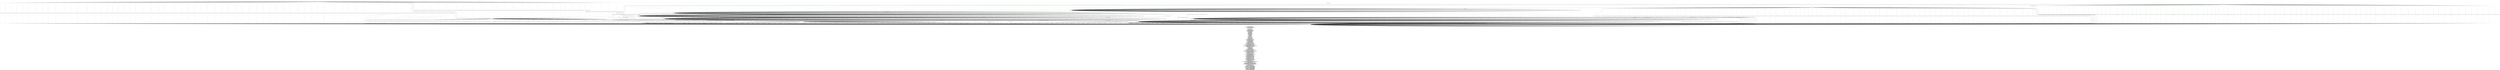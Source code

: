 digraph g {

    labelloc = "b"
    label = "Server/Client: OpenSSH 9.9p2
    Protocol Stage: TRANSPORT
KEX Algorithm: diffie-hellman-group14-sha256
Strict KEX enabled: true

 Messages used during testing: 
MSG_DEBUG
MSG_KEX_DH_GEX_GROUP
MSG_KEX_DH_GEX_INIT
MSG_KEX_DH_GEX_OLD_REQUEST
MSG_KEX_DH_GEX_REPLY
MSG_KEX_DH_GEX_REQUEST
MSG_KEXDH_INIT
MSG_KEXDH_REPLY
MSG_DISCONNECT
MSG_KEX_ECDH_INIT
MSG_KEX_ECDH_REPLY
MSG_EXT_INFO
MSG_KEX_HBR_INIT
MSG_KEX_HBR_REPLY
MSG_IGNORE
MSG_KEXINIT
MSG_NEWCOMPRESS
MSG_NEWKEYS
MSG_PING_OPENSSH
MSG_PONG_OPENSSH
MSG_KEX_RSA_DONE
MSG_KEX_RSA_PUBKEY
MSG_KEX_RSA_SECRET
MSG_SERVICE_ACCEPT
MSG_SERVICE_REQUEST_USERAUTH
MSG_SERVICE_REQUEST_CONNECTION
MSG_UNIMPLEMENTED
MSG_VERSION_EXCHANGE
MSG_USERAUTH_BANNER
MSG_USERAUTH_FAILURE
MSG_USERAUTH_INFO_REQUEST
MSG_USERAUTH_INFO_RESPONSE
MSG_USERAUTH_PASSWD_CHANGEREQ
MSG_USERAUTH_PK_OK
MSG_USERAUTH_REQUEST_HOSTBASED
MSG_USERAUTH_REQUEST_KEYBOARD_INTERACTIVE
MSG_USERAUTH_REQUEST_NONE
MSG_USERAUTH_REQUEST_PASSWORD
MSG_USERAUTH_REQUEST_PUBLICKEY_HOSTBOUND_OPENSSH
MSG_USERAUTH_REQUEST_PUBLICKEY
MSG_USERAUTH_REQUEST_UNKNOWN
MSG_USERAUTH_SUCCESS
MSG_CHANNEL_CLOSE
MSG_CHANNEL_DATA
MSG_CHANNEL_EOF
MSG_CHANNEL_EXTENDED_DATA
MSG_CHANNEL_FAILURE
MSG_CHANNEL_OPEN_CONFIRMATION
MSG_CHANNEL_OPEN_DIRECT_STREAMLOCAL_OPENSSH
MSG_CHANNEL_OPEN_DIRECT_TCPIP
MSG_CHANNEL_OPEN_FAILURE
MSG_CHANNEL_OPEN_FORWARDED_STREAMLOCAL_OPENSSH
MSG_CHANNEL_OPEN_FORWARDED_TCPIP
MSG_CHANNEL_OPEN_SESSION
MSG_CHANNEL_OPEN_TUN_OPENSSH
MSG_CHANNEL_OPEN_UNKNOWN
MSG_CHANNEL_OPEN_X11
MSG_CHANNEL_REQUEST_AUTH_AGENT_OPENSSH
MSG_CHANNEL_REQUEST_BREAK
MSG_CHANNEL_REQUEST_ENV
MSG_CHANNEL_REQUEST_EOW_OPENSSH
MSG_CHANNEL_REQUEST_EXEC
MSG_CHANNEL_REQUEST_EXIT_SIGNAL
MSG_CHANNEL_REQUEST_EXIT_STATUS
MSG_CHANNEL_REQUEST_PTY_REQ
MSG_CHANNEL_REQUEST_SHELL
MSG_CHANNEL_REQUEST_SIGNAL
MSG_CHANNEL_REQUEST_SUBSYSTEM
MSG_CHANNEL_REQUEST_UNKNOWN
MSG_CHANNEL_REQUEST_WINDOW_CHANGE
MSG_CHANNEL_REQUEST_X11_REQ
MSG_CHANNEL_REQUEST_XON_XOFF
MSG_CHANNEL_SUCCESS
MSG_CHANNEL_WINDOW_ADJUST
MSG_GLOBAL_REQUEST_CANCEL_STREAMLOCAL_FORWARD_OPENSSH
MSG_GLOBAL_REQUEST_CANCEL_TCPIP_FORWARD
MSG_REQUEST_FAILURE
MSG_GLOBAL_REQUEST_HOSTKEYS_OPENSSH
MSG_GLOBAL_REQUEST_HOSTKEYS_PROVE_OPENSSH
MSG_GLOBAL_REQUEST_NO_MORE_SESSIONS_OPENSSH
MSG_GLOBAL_REQUEST_STREAMLOCAL_FORWARD_OPENSSH
MSG_REQUEST_SUCCESS
MSG_GLOBAL_REQUEST_TCPIP_FORWARD
MSG_GLOBAL_REQUEST_UNKNOWN
MSG_UNKNOWN_ID_RESERVED_0
MSG_UNKNOWN_ID_TRANSPORT_GENERIC
MSG_UNKNOWN_ID_ALGORITHM_NEGOTIATION
MSG_UNKNOWN_ID_KEY_EXCHANGE_SPECIFIC
MSG_UNKNOWN_ID_USERAUTH_GENERIC
MSG_UNKNOWN_ID_USERAUTH_SPECIFIC
MSG_UNKNOWN_ID_CONNECTION_GENERIC
MSG_UNKNOWN_ID_CHANNEL_RELATED
MSG_UNKNOWN_ID_RESERVED_CLIENT
MSG_UNKNOWN_ID_RESERVED_PRIVATE
"
    fontsize = 30
    edge[decorate="true"]

	s0 [shape="circle" width="2.3" label="Protocol Version Exchanged
(s0

SocketState: [UP]" fixedsize="true" height="2.3"];
	s1 [shape="circle" width="2.3" label="Unknown State (s1)

SocketState: [UP]" fixedsize="true" height="2.3"];
	s2 [shape="circle" color="RED" width="2.3" label="TCP Closed
(s2

SocketState: [CLOSED, UP]" fixedsize="true" height="2.3"];
	s3 [shape="circle" width="2.3" label="KEX: Algorithms Negotiated
(s3

SocketState: [UP]" fixedsize="true" height="2.3"];
	s4 [shape="circle" width="2.3" label="Unknown State (s4)

SocketState: [UP]" fixedsize="true" height="2.3"];
	s5 [shape="circle" width="2.3" label="Unknown State (s5)

SocketState: [UP]" fixedsize="true" height="2.3"];
	s6 [shape="circle" width="2.3" label="KEX: Keys Derived
(s6

SocketState: [UP]" fixedsize="true" height="2.3"];
	s7 [shape="circle" width="2.3" label="KEX Completed
(s7

SocketState: [UP]" fixedsize="true" height="2.3"];
	s8 [shape="circle" width="2.3" label="Protocol Completed
(s8

SocketState: [UP]" fixedsize="true" height="2.3"];
	s9 [shape="circle" width="2.3" label="Unknown State (s9)

SocketState: [UP]" fixedsize="true" height="2.3"];
	s10 [shape="circle" width="2.3" label="Unknown State (s10)

SocketState: [UP]" fixedsize="true" height="2.3"];
	s11 [shape="circle" width="2.3" label="Unknown State (s11)

SocketState: [UP]" fixedsize="true" height="2.3"];
	s12 [shape="circle" width="2.3" label="Unknown State (s12)

SocketState: [UP]" fixedsize="true" height="2.3"];
	s0 -> s1 [label="MSG_DEBUG / KeyExchangeInitMessage"];
	s0 -> s1 [label="MSG_KEX_DH_GEX_GROUP / KeyExchangeInitMessage,UnimplementedMessage"];
	s0 -> s1 [label="MSG_KEX_DH_GEX_INIT / KeyExchangeInitMessage,UnimplementedMessage"];
	s0 -> s1 [label="MSG_KEX_DH_GEX_OLD_REQUEST / KeyExchangeInitMessage,UnimplementedMessage"];
	s0 -> s5 [label="MSG_KEX_DH_GEX_REPLY / KeyExchangeInitMessage,UnimplementedMessage"];
	s0 -> s1 [label="MSG_KEX_DH_GEX_REQUEST / KeyExchangeInitMessage,UnimplementedMessage"];
	s0 -> s1 [label="MSG_KEXDH_INIT / KeyExchangeInitMessage,UnimplementedMessage"];
	s0 -> s5 [label="MSG_KEXDH_REPLY / KeyExchangeInitMessage,UnimplementedMessage"];
	s0 -> s2 [label="MSG_DISCONNECT / KeyExchangeInitMessage"];
	s0 -> s1 [label="MSG_KEX_ECDH_INIT / KeyExchangeInitMessage,UnimplementedMessage"];
	s0 -> s5 [label="MSG_KEX_ECDH_REPLY / KeyExchangeInitMessage,UnimplementedMessage"];
	s0 -> s1 [label="MSG_EXT_INFO / KeyExchangeInitMessage,UnimplementedMessage"];
	s0 -> s1 [label="MSG_KEX_HBR_INIT / KeyExchangeInitMessage,UnimplementedMessage"];
	s0 -> s5 [label="MSG_KEX_HBR_REPLY / KeyExchangeInitMessage,UnimplementedMessage"];
	s0 -> s1 [label="MSG_IGNORE / KeyExchangeInitMessage"];
	s0 -> s3 [color="GREEN" style="bold" label="MSG_KEXINIT / KeyExchangeInitMessage"];
	s0 -> s1 [label="MSG_NEWCOMPRESS / KeyExchangeInitMessage,UnimplementedMessage"];
	s0 -> s1 [label="MSG_NEWKEYS / KeyExchangeInitMessage,UnimplementedMessage"];
	s0 -> s1 [label="MSG_PING_OPENSSH / KeyExchangeInitMessage"];
	s0 -> s1 [label="MSG_PONG_OPENSSH / KeyExchangeInitMessage"];
	s0 -> s5 [label="MSG_KEX_RSA_DONE / KeyExchangeInitMessage,UnimplementedMessage"];
	s0 -> s1 [label="MSG_KEX_RSA_PUBKEY / KeyExchangeInitMessage,UnimplementedMessage"];
	s0 -> s1 [label="MSG_KEX_RSA_SECRET / KeyExchangeInitMessage,UnimplementedMessage"];
	s0 -> s1 [label="MSG_SERVICE_ACCEPT / KeyExchangeInitMessage,UnimplementedMessage"];
	s0 -> s1 [label="MSG_SERVICE_REQUEST_USERAUTH / KeyExchangeInitMessage,UnimplementedMessage"];
	s0 -> s1 [label="MSG_SERVICE_REQUEST_CONNECTION / KeyExchangeInitMessage,UnimplementedMessage"];
	s0 -> s1 [label="MSG_UNIMPLEMENTED / KeyExchangeInitMessage"];
	s0 -> s2 [label="MSG_VERSION_EXCHANGE / KeyExchangeInitMessage"];
	s0 -> s2 [label="MSG_USERAUTH_BANNER / KeyExchangeInitMessage"];
	s0 -> s2 [label="MSG_USERAUTH_FAILURE / KeyExchangeInitMessage"];
	s0 -> s2 [label="MSG_USERAUTH_INFO_REQUEST / KeyExchangeInitMessage"];
	s0 -> s2 [label="MSG_USERAUTH_INFO_RESPONSE / KeyExchangeInitMessage"];
	s0 -> s2 [label="MSG_USERAUTH_PASSWD_CHANGEREQ / KeyExchangeInitMessage"];
	s0 -> s2 [label="MSG_USERAUTH_PK_OK / KeyExchangeInitMessage"];
	s0 -> s2 [label="MSG_USERAUTH_REQUEST_HOSTBASED / KeyExchangeInitMessage"];
	s0 -> s2 [label="MSG_USERAUTH_REQUEST_KEYBOARD_INTERACTIVE / KeyExchangeInitMessage"];
	s0 -> s2 [label="MSG_USERAUTH_REQUEST_NONE / KeyExchangeInitMessage"];
	s0 -> s2 [label="MSG_USERAUTH_REQUEST_PASSWORD / KeyExchangeInitMessage"];
	s0 -> s2 [label="MSG_USERAUTH_REQUEST_PUBLICKEY_HOSTBOUND_OPENSSH / KeyExchangeInitMessage"];
	s0 -> s2 [label="MSG_USERAUTH_REQUEST_PUBLICKEY / KeyExchangeInitMessage"];
	s0 -> s2 [label="MSG_USERAUTH_REQUEST_UNKNOWN / KeyExchangeInitMessage"];
	s0 -> s2 [label="MSG_USERAUTH_SUCCESS / KeyExchangeInitMessage"];
	s0 -> s2 [label="MSG_CHANNEL_CLOSE / KeyExchangeInitMessage"];
	s0 -> s2 [label="MSG_CHANNEL_DATA / KeyExchangeInitMessage"];
	s0 -> s2 [label="MSG_CHANNEL_EOF / KeyExchangeInitMessage"];
	s0 -> s2 [label="MSG_CHANNEL_EXTENDED_DATA / KeyExchangeInitMessage"];
	s0 -> s2 [label="MSG_CHANNEL_FAILURE / KeyExchangeInitMessage"];
	s0 -> s2 [label="MSG_CHANNEL_OPEN_CONFIRMATION / KeyExchangeInitMessage"];
	s0 -> s2 [label="MSG_CHANNEL_OPEN_DIRECT_STREAMLOCAL_OPENSSH / KeyExchangeInitMessage"];
	s0 -> s2 [label="MSG_CHANNEL_OPEN_DIRECT_TCPIP / KeyExchangeInitMessage"];
	s0 -> s2 [label="MSG_CHANNEL_OPEN_FAILURE / KeyExchangeInitMessage"];
	s0 -> s2 [label="MSG_CHANNEL_OPEN_FORWARDED_STREAMLOCAL_OPENSSH / KeyExchangeInitMessage"];
	s0 -> s2 [label="MSG_CHANNEL_OPEN_FORWARDED_TCPIP / KeyExchangeInitMessage"];
	s0 -> s2 [label="MSG_CHANNEL_OPEN_SESSION / KeyExchangeInitMessage"];
	s0 -> s2 [label="MSG_CHANNEL_OPEN_TUN_OPENSSH / KeyExchangeInitMessage"];
	s0 -> s2 [label="MSG_CHANNEL_OPEN_UNKNOWN / KeyExchangeInitMessage"];
	s0 -> s2 [label="MSG_CHANNEL_OPEN_X11 / KeyExchangeInitMessage"];
	s0 -> s2 [label="MSG_CHANNEL_REQUEST_AUTH_AGENT_OPENSSH / KeyExchangeInitMessage"];
	s0 -> s2 [label="MSG_CHANNEL_REQUEST_BREAK / KeyExchangeInitMessage"];
	s0 -> s2 [label="MSG_CHANNEL_REQUEST_ENV / KeyExchangeInitMessage"];
	s0 -> s2 [label="MSG_CHANNEL_REQUEST_EOW_OPENSSH / KeyExchangeInitMessage"];
	s0 -> s2 [label="MSG_CHANNEL_REQUEST_EXEC / KeyExchangeInitMessage"];
	s0 -> s2 [label="MSG_CHANNEL_REQUEST_EXIT_SIGNAL / KeyExchangeInitMessage"];
	s0 -> s2 [label="MSG_CHANNEL_REQUEST_EXIT_STATUS / KeyExchangeInitMessage"];
	s0 -> s2 [label="MSG_CHANNEL_REQUEST_PTY_REQ / KeyExchangeInitMessage"];
	s0 -> s2 [label="MSG_CHANNEL_REQUEST_SHELL / KeyExchangeInitMessage"];
	s0 -> s2 [label="MSG_CHANNEL_REQUEST_SIGNAL / KeyExchangeInitMessage"];
	s0 -> s2 [label="MSG_CHANNEL_REQUEST_SUBSYSTEM / KeyExchangeInitMessage"];
	s0 -> s2 [label="MSG_CHANNEL_REQUEST_UNKNOWN / KeyExchangeInitMessage"];
	s0 -> s2 [label="MSG_CHANNEL_REQUEST_WINDOW_CHANGE / KeyExchangeInitMessage"];
	s0 -> s2 [label="MSG_CHANNEL_REQUEST_X11_REQ / KeyExchangeInitMessage"];
	s0 -> s2 [label="MSG_CHANNEL_REQUEST_XON_XOFF / KeyExchangeInitMessage"];
	s0 -> s2 [label="MSG_CHANNEL_SUCCESS / KeyExchangeInitMessage"];
	s0 -> s2 [label="MSG_CHANNEL_WINDOW_ADJUST / KeyExchangeInitMessage"];
	s0 -> s2 [label="MSG_GLOBAL_REQUEST_CANCEL_STREAMLOCAL_FORWARD_OPENSSH / KeyExchangeInitMessage"];
	s0 -> s2 [label="MSG_GLOBAL_REQUEST_CANCEL_TCPIP_FORWARD / KeyExchangeInitMessage"];
	s0 -> s2 [label="MSG_REQUEST_FAILURE / KeyExchangeInitMessage"];
	s0 -> s2 [label="MSG_GLOBAL_REQUEST_HOSTKEYS_OPENSSH / KeyExchangeInitMessage"];
	s0 -> s2 [label="MSG_GLOBAL_REQUEST_HOSTKEYS_PROVE_OPENSSH / KeyExchangeInitMessage"];
	s0 -> s2 [label="MSG_GLOBAL_REQUEST_NO_MORE_SESSIONS_OPENSSH / KeyExchangeInitMessage"];
	s0 -> s2 [label="MSG_GLOBAL_REQUEST_STREAMLOCAL_FORWARD_OPENSSH / KeyExchangeInitMessage"];
	s0 -> s2 [label="MSG_REQUEST_SUCCESS / KeyExchangeInitMessage"];
	s0 -> s2 [label="MSG_GLOBAL_REQUEST_TCPIP_FORWARD / KeyExchangeInitMessage"];
	s0 -> s2 [label="MSG_GLOBAL_REQUEST_UNKNOWN / KeyExchangeInitMessage"];
	s0 -> s2 [label="MSG_UNKNOWN_ID_RESERVED_0 / KeyExchangeInitMessage,DisconnectMessage"];
	s0 -> s1 [label="MSG_UNKNOWN_ID_TRANSPORT_GENERIC / KeyExchangeInitMessage,UnimplementedMessage"];
	s0 -> s1 [label="MSG_UNKNOWN_ID_ALGORITHM_NEGOTIATION / KeyExchangeInitMessage,UnimplementedMessage"];
	s0 -> s1 [label="MSG_UNKNOWN_ID_KEY_EXCHANGE_SPECIFIC / KeyExchangeInitMessage,UnimplementedMessage"];
	s0 -> s2 [label="MSG_UNKNOWN_ID_USERAUTH_GENERIC / KeyExchangeInitMessage"];
	s0 -> s2 [label="MSG_UNKNOWN_ID_USERAUTH_SPECIFIC / KeyExchangeInitMessage"];
	s0 -> s2 [label="MSG_UNKNOWN_ID_CONNECTION_GENERIC / KeyExchangeInitMessage"];
	s0 -> s2 [label="MSG_UNKNOWN_ID_CHANNEL_RELATED / KeyExchangeInitMessage"];
	s0 -> s2 [label="MSG_UNKNOWN_ID_RESERVED_CLIENT / KeyExchangeInitMessage"];
	s0 -> s2 [label="MSG_UNKNOWN_ID_RESERVED_PRIVATE / KeyExchangeInitMessage"];
	s1 -> s1 [label="MSG_DEBUG / [No output]"];
	s1 -> s1 [label="MSG_KEX_DH_GEX_GROUP / UnimplementedMessage"];
	s1 -> s1 [label="MSG_KEX_DH_GEX_INIT / UnimplementedMessage"];
	s1 -> s1 [label="MSG_KEX_DH_GEX_OLD_REQUEST / UnimplementedMessage"];
	s1 -> s5 [label="MSG_KEX_DH_GEX_REPLY / UnimplementedMessage"];
	s1 -> s1 [label="MSG_KEX_DH_GEX_REQUEST / UnimplementedMessage"];
	s1 -> s1 [label="MSG_KEXDH_INIT / UnimplementedMessage"];
	s1 -> s5 [label="MSG_KEXDH_REPLY / UnimplementedMessage"];
	s1 -> s2 [label="MSG_DISCONNECT / [No output]"];
	s1 -> s1 [label="MSG_KEX_ECDH_INIT / UnimplementedMessage"];
	s1 -> s5 [label="MSG_KEX_ECDH_REPLY / UnimplementedMessage"];
	s1 -> s1 [label="MSG_EXT_INFO / UnimplementedMessage"];
	s1 -> s1 [label="MSG_KEX_HBR_INIT / UnimplementedMessage"];
	s1 -> s5 [label="MSG_KEX_HBR_REPLY / UnimplementedMessage"];
	s1 -> s1 [label="MSG_IGNORE / [No output]"];
	s1 -> s2 [label="MSG_KEXINIT / DisconnectMessage"];
	s1 -> s1 [label="MSG_NEWCOMPRESS / UnimplementedMessage"];
	s1 -> s1 [label="MSG_NEWKEYS / UnimplementedMessage"];
	s1 -> s1 [label="MSG_PING_OPENSSH / [No output]"];
	s1 -> s1 [label="MSG_PONG_OPENSSH / [No output]"];
	s1 -> s5 [label="MSG_KEX_RSA_DONE / UnimplementedMessage"];
	s1 -> s1 [label="MSG_KEX_RSA_PUBKEY / UnimplementedMessage"];
	s1 -> s1 [label="MSG_KEX_RSA_SECRET / UnimplementedMessage"];
	s1 -> s1 [label="MSG_SERVICE_ACCEPT / UnimplementedMessage"];
	s1 -> s1 [label="MSG_SERVICE_REQUEST_USERAUTH / UnimplementedMessage"];
	s1 -> s1 [label="MSG_SERVICE_REQUEST_CONNECTION / UnimplementedMessage"];
	s1 -> s1 [label="MSG_UNIMPLEMENTED / [No output]"];
	s1 -> s2 [label="MSG_VERSION_EXCHANGE / [No output]"];
	s1 -> s2 [label="MSG_USERAUTH_BANNER / [No output]"];
	s1 -> s2 [label="MSG_USERAUTH_FAILURE / [No output]"];
	s1 -> s2 [label="MSG_USERAUTH_INFO_REQUEST / [No output]"];
	s1 -> s2 [label="MSG_USERAUTH_INFO_RESPONSE / [No output]"];
	s1 -> s2 [label="MSG_USERAUTH_PASSWD_CHANGEREQ / [No output]"];
	s1 -> s2 [label="MSG_USERAUTH_PK_OK / [No output]"];
	s1 -> s2 [label="MSG_USERAUTH_REQUEST_HOSTBASED / [No output]"];
	s1 -> s2 [label="MSG_USERAUTH_REQUEST_KEYBOARD_INTERACTIVE / [No output]"];
	s1 -> s2 [label="MSG_USERAUTH_REQUEST_NONE / [No output]"];
	s1 -> s2 [label="MSG_USERAUTH_REQUEST_PASSWORD / [No output]"];
	s1 -> s2 [label="MSG_USERAUTH_REQUEST_PUBLICKEY_HOSTBOUND_OPENSSH / [No output]"];
	s1 -> s2 [label="MSG_USERAUTH_REQUEST_PUBLICKEY / [No output]"];
	s1 -> s2 [label="MSG_USERAUTH_REQUEST_UNKNOWN / [No output]"];
	s1 -> s2 [label="MSG_USERAUTH_SUCCESS / [No output]"];
	s1 -> s2 [label="MSG_CHANNEL_CLOSE / [No output]"];
	s1 -> s2 [label="MSG_CHANNEL_DATA / [No output]"];
	s1 -> s2 [label="MSG_CHANNEL_EOF / [No output]"];
	s1 -> s2 [label="MSG_CHANNEL_EXTENDED_DATA / [No output]"];
	s1 -> s2 [label="MSG_CHANNEL_FAILURE / [No output]"];
	s1 -> s2 [label="MSG_CHANNEL_OPEN_CONFIRMATION / [No output]"];
	s1 -> s2 [label="MSG_CHANNEL_OPEN_DIRECT_STREAMLOCAL_OPENSSH / [No output]"];
	s1 -> s2 [label="MSG_CHANNEL_OPEN_DIRECT_TCPIP / [No output]"];
	s1 -> s2 [label="MSG_CHANNEL_OPEN_FAILURE / [No output]"];
	s1 -> s2 [label="MSG_CHANNEL_OPEN_FORWARDED_STREAMLOCAL_OPENSSH / [No output]"];
	s1 -> s2 [label="MSG_CHANNEL_OPEN_FORWARDED_TCPIP / [No output]"];
	s1 -> s2 [label="MSG_CHANNEL_OPEN_SESSION / [No output]"];
	s1 -> s2 [label="MSG_CHANNEL_OPEN_TUN_OPENSSH / [No output]"];
	s1 -> s2 [label="MSG_CHANNEL_OPEN_UNKNOWN / [No output]"];
	s1 -> s2 [label="MSG_CHANNEL_OPEN_X11 / [No output]"];
	s1 -> s2 [label="MSG_CHANNEL_REQUEST_AUTH_AGENT_OPENSSH / [No output]"];
	s1 -> s2 [label="MSG_CHANNEL_REQUEST_BREAK / [No output]"];
	s1 -> s2 [label="MSG_CHANNEL_REQUEST_ENV / [No output]"];
	s1 -> s2 [label="MSG_CHANNEL_REQUEST_EOW_OPENSSH / [No output]"];
	s1 -> s2 [label="MSG_CHANNEL_REQUEST_EXEC / [No output]"];
	s1 -> s2 [label="MSG_CHANNEL_REQUEST_EXIT_SIGNAL / [No output]"];
	s1 -> s2 [label="MSG_CHANNEL_REQUEST_EXIT_STATUS / [No output]"];
	s1 -> s2 [label="MSG_CHANNEL_REQUEST_PTY_REQ / [No output]"];
	s1 -> s2 [label="MSG_CHANNEL_REQUEST_SHELL / [No output]"];
	s1 -> s2 [label="MSG_CHANNEL_REQUEST_SIGNAL / [No output]"];
	s1 -> s2 [label="MSG_CHANNEL_REQUEST_SUBSYSTEM / [No output]"];
	s1 -> s2 [label="MSG_CHANNEL_REQUEST_UNKNOWN / [No output]"];
	s1 -> s2 [label="MSG_CHANNEL_REQUEST_WINDOW_CHANGE / [No output]"];
	s1 -> s2 [label="MSG_CHANNEL_REQUEST_X11_REQ / [No output]"];
	s1 -> s2 [label="MSG_CHANNEL_REQUEST_XON_XOFF / [No output]"];
	s1 -> s2 [label="MSG_CHANNEL_SUCCESS / [No output]"];
	s1 -> s2 [label="MSG_CHANNEL_WINDOW_ADJUST / [No output]"];
	s1 -> s2 [label="MSG_GLOBAL_REQUEST_CANCEL_STREAMLOCAL_FORWARD_OPENSSH / [No output]"];
	s1 -> s2 [label="MSG_GLOBAL_REQUEST_CANCEL_TCPIP_FORWARD / [No output]"];
	s1 -> s2 [label="MSG_REQUEST_FAILURE / [No output]"];
	s1 -> s2 [label="MSG_GLOBAL_REQUEST_HOSTKEYS_OPENSSH / [No output]"];
	s1 -> s2 [label="MSG_GLOBAL_REQUEST_HOSTKEYS_PROVE_OPENSSH / [No output]"];
	s1 -> s2 [label="MSG_GLOBAL_REQUEST_NO_MORE_SESSIONS_OPENSSH / [No output]"];
	s1 -> s2 [label="MSG_GLOBAL_REQUEST_STREAMLOCAL_FORWARD_OPENSSH / [No output]"];
	s1 -> s2 [label="MSG_REQUEST_SUCCESS / [No output]"];
	s1 -> s2 [label="MSG_GLOBAL_REQUEST_TCPIP_FORWARD / [No output]"];
	s1 -> s2 [label="MSG_GLOBAL_REQUEST_UNKNOWN / [No output]"];
	s1 -> s2 [label="MSG_UNKNOWN_ID_RESERVED_0 / DisconnectMessage"];
	s1 -> s1 [label="MSG_UNKNOWN_ID_TRANSPORT_GENERIC / UnimplementedMessage"];
	s1 -> s1 [label="MSG_UNKNOWN_ID_ALGORITHM_NEGOTIATION / UnimplementedMessage"];
	s1 -> s1 [label="MSG_UNKNOWN_ID_KEY_EXCHANGE_SPECIFIC / UnimplementedMessage"];
	s1 -> s2 [label="MSG_UNKNOWN_ID_USERAUTH_GENERIC / [No output]"];
	s1 -> s2 [label="MSG_UNKNOWN_ID_USERAUTH_SPECIFIC / [No output]"];
	s1 -> s2 [label="MSG_UNKNOWN_ID_CONNECTION_GENERIC / [No output]"];
	s1 -> s2 [label="MSG_UNKNOWN_ID_CHANNEL_RELATED / [No output]"];
	s1 -> s2 [label="MSG_UNKNOWN_ID_RESERVED_CLIENT / [No output]"];
	s1 -> s2 [label="MSG_UNKNOWN_ID_RESERVED_PRIVATE / [No output]"];
	s2 -> s2 [label="MSG_DEBUG / [No output]"];
	s2 -> s2 [label="MSG_KEX_DH_GEX_GROUP / [No output]"];
	s2 -> s2 [label="MSG_KEX_DH_GEX_INIT / [No output]"];
	s2 -> s2 [label="MSG_KEX_DH_GEX_OLD_REQUEST / [No output]"];
	s2 -> s2 [label="MSG_KEX_DH_GEX_REPLY / [No output]"];
	s2 -> s2 [label="MSG_KEX_DH_GEX_REQUEST / [No output]"];
	s2 -> s2 [label="MSG_KEXDH_INIT / [No output]"];
	s2 -> s2 [label="MSG_KEXDH_REPLY / [No output]"];
	s2 -> s2 [label="MSG_DISCONNECT / [No output]"];
	s2 -> s2 [label="MSG_KEX_ECDH_INIT / [No output]"];
	s2 -> s2 [label="MSG_KEX_ECDH_REPLY / [No output]"];
	s2 -> s2 [label="MSG_EXT_INFO / [No output]"];
	s2 -> s2 [label="MSG_KEX_HBR_INIT / [No output]"];
	s2 -> s2 [label="MSG_KEX_HBR_REPLY / [No output]"];
	s2 -> s2 [label="MSG_IGNORE / [No output]"];
	s2 -> s2 [label="MSG_KEXINIT / [No output]"];
	s2 -> s2 [label="MSG_NEWCOMPRESS / [No output]"];
	s2 -> s2 [label="MSG_NEWKEYS / [No output]"];
	s2 -> s2 [label="MSG_PING_OPENSSH / [No output]"];
	s2 -> s2 [label="MSG_PONG_OPENSSH / [No output]"];
	s2 -> s2 [label="MSG_KEX_RSA_DONE / [No output]"];
	s2 -> s2 [label="MSG_KEX_RSA_PUBKEY / [No output]"];
	s2 -> s2 [label="MSG_KEX_RSA_SECRET / [No output]"];
	s2 -> s2 [label="MSG_SERVICE_ACCEPT / [No output]"];
	s2 -> s2 [label="MSG_SERVICE_REQUEST_USERAUTH / [No output]"];
	s2 -> s2 [label="MSG_SERVICE_REQUEST_CONNECTION / [No output]"];
	s2 -> s2 [label="MSG_UNIMPLEMENTED / [No output]"];
	s2 -> s2 [label="MSG_VERSION_EXCHANGE / [No output]"];
	s2 -> s2 [label="MSG_USERAUTH_BANNER / [No output]"];
	s2 -> s2 [label="MSG_USERAUTH_FAILURE / [No output]"];
	s2 -> s2 [label="MSG_USERAUTH_INFO_REQUEST / [No output]"];
	s2 -> s2 [label="MSG_USERAUTH_INFO_RESPONSE / [No output]"];
	s2 -> s2 [label="MSG_USERAUTH_PASSWD_CHANGEREQ / [No output]"];
	s2 -> s2 [label="MSG_USERAUTH_PK_OK / [No output]"];
	s2 -> s2 [label="MSG_USERAUTH_REQUEST_HOSTBASED / [No output]"];
	s2 -> s2 [label="MSG_USERAUTH_REQUEST_KEYBOARD_INTERACTIVE / [No output]"];
	s2 -> s2 [label="MSG_USERAUTH_REQUEST_NONE / [No output]"];
	s2 -> s2 [label="MSG_USERAUTH_REQUEST_PASSWORD / [No output]"];
	s2 -> s2 [label="MSG_USERAUTH_REQUEST_PUBLICKEY_HOSTBOUND_OPENSSH / [No output]"];
	s2 -> s2 [label="MSG_USERAUTH_REQUEST_PUBLICKEY / [No output]"];
	s2 -> s2 [label="MSG_USERAUTH_REQUEST_UNKNOWN / [No output]"];
	s2 -> s2 [label="MSG_USERAUTH_SUCCESS / [No output]"];
	s2 -> s2 [label="MSG_CHANNEL_CLOSE / [No output]"];
	s2 -> s2 [label="MSG_CHANNEL_DATA / [No output]"];
	s2 -> s2 [label="MSG_CHANNEL_EOF / [No output]"];
	s2 -> s2 [label="MSG_CHANNEL_EXTENDED_DATA / [No output]"];
	s2 -> s2 [label="MSG_CHANNEL_FAILURE / [No output]"];
	s2 -> s2 [label="MSG_CHANNEL_OPEN_CONFIRMATION / [No output]"];
	s2 -> s2 [label="MSG_CHANNEL_OPEN_DIRECT_STREAMLOCAL_OPENSSH / [No output]"];
	s2 -> s2 [label="MSG_CHANNEL_OPEN_DIRECT_TCPIP / [No output]"];
	s2 -> s2 [label="MSG_CHANNEL_OPEN_FAILURE / [No output]"];
	s2 -> s2 [label="MSG_CHANNEL_OPEN_FORWARDED_STREAMLOCAL_OPENSSH / [No output]"];
	s2 -> s2 [label="MSG_CHANNEL_OPEN_FORWARDED_TCPIP / [No output]"];
	s2 -> s2 [label="MSG_CHANNEL_OPEN_SESSION / [No output]"];
	s2 -> s2 [label="MSG_CHANNEL_OPEN_TUN_OPENSSH / [No output]"];
	s2 -> s2 [label="MSG_CHANNEL_OPEN_UNKNOWN / [No output]"];
	s2 -> s2 [label="MSG_CHANNEL_OPEN_X11 / [No output]"];
	s2 -> s2 [label="MSG_CHANNEL_REQUEST_AUTH_AGENT_OPENSSH / [No output]"];
	s2 -> s2 [label="MSG_CHANNEL_REQUEST_BREAK / [No output]"];
	s2 -> s2 [label="MSG_CHANNEL_REQUEST_ENV / [No output]"];
	s2 -> s2 [label="MSG_CHANNEL_REQUEST_EOW_OPENSSH / [No output]"];
	s2 -> s2 [label="MSG_CHANNEL_REQUEST_EXEC / [No output]"];
	s2 -> s2 [label="MSG_CHANNEL_REQUEST_EXIT_SIGNAL / [No output]"];
	s2 -> s2 [label="MSG_CHANNEL_REQUEST_EXIT_STATUS / [No output]"];
	s2 -> s2 [label="MSG_CHANNEL_REQUEST_PTY_REQ / [No output]"];
	s2 -> s2 [label="MSG_CHANNEL_REQUEST_SHELL / [No output]"];
	s2 -> s2 [label="MSG_CHANNEL_REQUEST_SIGNAL / [No output]"];
	s2 -> s2 [label="MSG_CHANNEL_REQUEST_SUBSYSTEM / [No output]"];
	s2 -> s2 [label="MSG_CHANNEL_REQUEST_UNKNOWN / [No output]"];
	s2 -> s2 [label="MSG_CHANNEL_REQUEST_WINDOW_CHANGE / [No output]"];
	s2 -> s2 [label="MSG_CHANNEL_REQUEST_X11_REQ / [No output]"];
	s2 -> s2 [label="MSG_CHANNEL_REQUEST_XON_XOFF / [No output]"];
	s2 -> s2 [label="MSG_CHANNEL_SUCCESS / [No output]"];
	s2 -> s2 [label="MSG_CHANNEL_WINDOW_ADJUST / [No output]"];
	s2 -> s2 [label="MSG_GLOBAL_REQUEST_CANCEL_STREAMLOCAL_FORWARD_OPENSSH / [No output]"];
	s2 -> s2 [label="MSG_GLOBAL_REQUEST_CANCEL_TCPIP_FORWARD / [No output]"];
	s2 -> s2 [label="MSG_REQUEST_FAILURE / [No output]"];
	s2 -> s2 [label="MSG_GLOBAL_REQUEST_HOSTKEYS_OPENSSH / [No output]"];
	s2 -> s2 [label="MSG_GLOBAL_REQUEST_HOSTKEYS_PROVE_OPENSSH / [No output]"];
	s2 -> s2 [label="MSG_GLOBAL_REQUEST_NO_MORE_SESSIONS_OPENSSH / [No output]"];
	s2 -> s2 [label="MSG_GLOBAL_REQUEST_STREAMLOCAL_FORWARD_OPENSSH / [No output]"];
	s2 -> s2 [label="MSG_REQUEST_SUCCESS / [No output]"];
	s2 -> s2 [label="MSG_GLOBAL_REQUEST_TCPIP_FORWARD / [No output]"];
	s2 -> s2 [label="MSG_GLOBAL_REQUEST_UNKNOWN / [No output]"];
	s2 -> s2 [label="MSG_UNKNOWN_ID_RESERVED_0 / [No output]"];
	s2 -> s2 [label="MSG_UNKNOWN_ID_TRANSPORT_GENERIC / [No output]"];
	s2 -> s2 [label="MSG_UNKNOWN_ID_ALGORITHM_NEGOTIATION / [No output]"];
	s2 -> s2 [label="MSG_UNKNOWN_ID_KEY_EXCHANGE_SPECIFIC / [No output]"];
	s2 -> s2 [label="MSG_UNKNOWN_ID_USERAUTH_GENERIC / [No output]"];
	s2 -> s2 [label="MSG_UNKNOWN_ID_USERAUTH_SPECIFIC / [No output]"];
	s2 -> s2 [label="MSG_UNKNOWN_ID_CONNECTION_GENERIC / [No output]"];
	s2 -> s2 [label="MSG_UNKNOWN_ID_CHANNEL_RELATED / [No output]"];
	s2 -> s2 [label="MSG_UNKNOWN_ID_RESERVED_CLIENT / [No output]"];
	s2 -> s2 [label="MSG_UNKNOWN_ID_RESERVED_PRIVATE / [No output]"];
	s3 -> s2 [label="MSG_DEBUG / DisconnectMessage"];
	s3 -> s2 [label="MSG_KEX_DH_GEX_GROUP / DisconnectMessage"];
	s3 -> s2 [label="MSG_KEX_DH_GEX_INIT / DisconnectMessage"];
	s3 -> s2 [label="MSG_KEX_DH_GEX_OLD_REQUEST / [No output]"];
	s3 -> s2 [label="MSG_KEX_DH_GEX_REPLY / DisconnectMessage"];
	s3 -> s2 [label="MSG_KEX_DH_GEX_REQUEST / DisconnectMessage"];
	s3 -> s6 [color="GREEN" style="bold" label="MSG_KEXDH_INIT / DhKeyExchangeReplyMessage,NewKeysMessage"];
	s3 -> s2 [label="MSG_KEXDH_REPLY / DisconnectMessage"];
	s3 -> s2 [label="MSG_DISCONNECT / [No output]"];
	s3 -> s4 [label="MSG_KEX_ECDH_INIT / DhKeyExchangeReplyMessage,NewKeysMessage"];
	s3 -> s2 [label="MSG_KEX_ECDH_REPLY / DisconnectMessage"];
	s3 -> s2 [label="MSG_EXT_INFO / DisconnectMessage"];
	s3 -> s2 [label="MSG_KEX_HBR_INIT / [No output]"];
	s3 -> s2 [label="MSG_KEX_HBR_REPLY / DisconnectMessage"];
	s3 -> s2 [label="MSG_IGNORE / DisconnectMessage"];
	s3 -> s2 [label="MSG_KEXINIT / DisconnectMessage"];
	s3 -> s2 [label="MSG_NEWCOMPRESS / DisconnectMessage"];
	s3 -> s2 [label="MSG_NEWKEYS / DisconnectMessage"];
	s3 -> s2 [label="MSG_PING_OPENSSH / [No output]"];
	s3 -> s2 [label="MSG_PONG_OPENSSH / [No output]"];
	s3 -> s2 [label="MSG_KEX_RSA_DONE / DisconnectMessage"];
	s3 -> s2 [label="MSG_KEX_RSA_PUBKEY / [No output]"];
	s3 -> s2 [label="MSG_KEX_RSA_SECRET / DisconnectMessage"];
	s3 -> s2 [label="MSG_SERVICE_ACCEPT / DisconnectMessage"];
	s3 -> s2 [label="MSG_SERVICE_REQUEST_USERAUTH / DisconnectMessage"];
	s3 -> s2 [label="MSG_SERVICE_REQUEST_CONNECTION / DisconnectMessage"];
	s3 -> s2 [label="MSG_UNIMPLEMENTED / DisconnectMessage"];
	s3 -> s2 [label="MSG_VERSION_EXCHANGE / [No output]"];
	s3 -> s2 [label="MSG_USERAUTH_BANNER / [No output]"];
	s3 -> s2 [label="MSG_USERAUTH_FAILURE / [No output]"];
	s3 -> s2 [label="MSG_USERAUTH_INFO_REQUEST / [No output]"];
	s3 -> s2 [label="MSG_USERAUTH_INFO_RESPONSE / [No output]"];
	s3 -> s2 [label="MSG_USERAUTH_PASSWD_CHANGEREQ / [No output]"];
	s3 -> s2 [label="MSG_USERAUTH_PK_OK / [No output]"];
	s3 -> s2 [label="MSG_USERAUTH_REQUEST_HOSTBASED / [No output]"];
	s3 -> s2 [label="MSG_USERAUTH_REQUEST_KEYBOARD_INTERACTIVE / [No output]"];
	s3 -> s2 [label="MSG_USERAUTH_REQUEST_NONE / [No output]"];
	s3 -> s2 [label="MSG_USERAUTH_REQUEST_PASSWORD / [No output]"];
	s3 -> s2 [label="MSG_USERAUTH_REQUEST_PUBLICKEY_HOSTBOUND_OPENSSH / [No output]"];
	s3 -> s2 [label="MSG_USERAUTH_REQUEST_PUBLICKEY / [No output]"];
	s3 -> s2 [label="MSG_USERAUTH_REQUEST_UNKNOWN / [No output]"];
	s3 -> s2 [label="MSG_USERAUTH_SUCCESS / [No output]"];
	s3 -> s2 [label="MSG_CHANNEL_CLOSE / [No output]"];
	s3 -> s2 [label="MSG_CHANNEL_DATA / [No output]"];
	s3 -> s2 [label="MSG_CHANNEL_EOF / [No output]"];
	s3 -> s2 [label="MSG_CHANNEL_EXTENDED_DATA / [No output]"];
	s3 -> s2 [label="MSG_CHANNEL_FAILURE / [No output]"];
	s3 -> s2 [label="MSG_CHANNEL_OPEN_CONFIRMATION / [No output]"];
	s3 -> s2 [label="MSG_CHANNEL_OPEN_DIRECT_STREAMLOCAL_OPENSSH / [No output]"];
	s3 -> s2 [label="MSG_CHANNEL_OPEN_DIRECT_TCPIP / [No output]"];
	s3 -> s2 [label="MSG_CHANNEL_OPEN_FAILURE / [No output]"];
	s3 -> s2 [label="MSG_CHANNEL_OPEN_FORWARDED_STREAMLOCAL_OPENSSH / [No output]"];
	s3 -> s2 [label="MSG_CHANNEL_OPEN_FORWARDED_TCPIP / [No output]"];
	s3 -> s2 [label="MSG_CHANNEL_OPEN_SESSION / [No output]"];
	s3 -> s2 [label="MSG_CHANNEL_OPEN_TUN_OPENSSH / [No output]"];
	s3 -> s2 [label="MSG_CHANNEL_OPEN_UNKNOWN / [No output]"];
	s3 -> s2 [label="MSG_CHANNEL_OPEN_X11 / [No output]"];
	s3 -> s2 [label="MSG_CHANNEL_REQUEST_AUTH_AGENT_OPENSSH / [No output]"];
	s3 -> s2 [label="MSG_CHANNEL_REQUEST_BREAK / [No output]"];
	s3 -> s2 [label="MSG_CHANNEL_REQUEST_ENV / [No output]"];
	s3 -> s2 [label="MSG_CHANNEL_REQUEST_EOW_OPENSSH / [No output]"];
	s3 -> s2 [label="MSG_CHANNEL_REQUEST_EXEC / [No output]"];
	s3 -> s2 [label="MSG_CHANNEL_REQUEST_EXIT_SIGNAL / [No output]"];
	s3 -> s2 [label="MSG_CHANNEL_REQUEST_EXIT_STATUS / [No output]"];
	s3 -> s2 [label="MSG_CHANNEL_REQUEST_PTY_REQ / [No output]"];
	s3 -> s2 [label="MSG_CHANNEL_REQUEST_SHELL / [No output]"];
	s3 -> s2 [label="MSG_CHANNEL_REQUEST_SIGNAL / [No output]"];
	s3 -> s2 [label="MSG_CHANNEL_REQUEST_SUBSYSTEM / [No output]"];
	s3 -> s2 [label="MSG_CHANNEL_REQUEST_UNKNOWN / [No output]"];
	s3 -> s2 [label="MSG_CHANNEL_REQUEST_WINDOW_CHANGE / [No output]"];
	s3 -> s2 [label="MSG_CHANNEL_REQUEST_X11_REQ / [No output]"];
	s3 -> s2 [label="MSG_CHANNEL_REQUEST_XON_XOFF / [No output]"];
	s3 -> s2 [label="MSG_CHANNEL_SUCCESS / [No output]"];
	s3 -> s2 [label="MSG_CHANNEL_WINDOW_ADJUST / [No output]"];
	s3 -> s2 [label="MSG_GLOBAL_REQUEST_CANCEL_STREAMLOCAL_FORWARD_OPENSSH / [No output]"];
	s3 -> s2 [label="MSG_GLOBAL_REQUEST_CANCEL_TCPIP_FORWARD / [No output]"];
	s3 -> s2 [label="MSG_REQUEST_FAILURE / [No output]"];
	s3 -> s2 [label="MSG_GLOBAL_REQUEST_HOSTKEYS_OPENSSH / [No output]"];
	s3 -> s2 [label="MSG_GLOBAL_REQUEST_HOSTKEYS_PROVE_OPENSSH / [No output]"];
	s3 -> s2 [label="MSG_GLOBAL_REQUEST_NO_MORE_SESSIONS_OPENSSH / [No output]"];
	s3 -> s2 [label="MSG_GLOBAL_REQUEST_STREAMLOCAL_FORWARD_OPENSSH / [No output]"];
	s3 -> s2 [label="MSG_REQUEST_SUCCESS / [No output]"];
	s3 -> s2 [label="MSG_GLOBAL_REQUEST_TCPIP_FORWARD / [No output]"];
	s3 -> s2 [label="MSG_GLOBAL_REQUEST_UNKNOWN / [No output]"];
	s3 -> s2 [label="MSG_UNKNOWN_ID_RESERVED_0 / DisconnectMessage"];
	s3 -> s2 [label="MSG_UNKNOWN_ID_TRANSPORT_GENERIC / DisconnectMessage"];
	s3 -> s2 [label="MSG_UNKNOWN_ID_ALGORITHM_NEGOTIATION / DisconnectMessage"];
	s3 -> s2 [label="MSG_UNKNOWN_ID_KEY_EXCHANGE_SPECIFIC / DisconnectMessage"];
	s3 -> s2 [label="MSG_UNKNOWN_ID_USERAUTH_GENERIC / [No output]"];
	s3 -> s2 [label="MSG_UNKNOWN_ID_USERAUTH_SPECIFIC / [No output]"];
	s3 -> s2 [label="MSG_UNKNOWN_ID_CONNECTION_GENERIC / [No output]"];
	s3 -> s2 [label="MSG_UNKNOWN_ID_CHANNEL_RELATED / [No output]"];
	s3 -> s2 [label="MSG_UNKNOWN_ID_RESERVED_CLIENT / [No output]"];
	s3 -> s2 [label="MSG_UNKNOWN_ID_RESERVED_PRIVATE / [No output]"];
	s4 -> s2 [label="MSG_DEBUG / [No output]"];
	s4 -> s2 [label="MSG_KEX_DH_GEX_GROUP / [No output]"];
	s4 -> s2 [label="MSG_KEX_DH_GEX_INIT / [No output]"];
	s4 -> s2 [label="MSG_KEX_DH_GEX_OLD_REQUEST / [No output]"];
	s4 -> s2 [label="MSG_KEX_DH_GEX_REPLY / [No output]"];
	s4 -> s2 [label="MSG_KEX_DH_GEX_REQUEST / [No output]"];
	s4 -> s2 [label="MSG_KEXDH_INIT / [No output]"];
	s4 -> s2 [label="MSG_KEXDH_REPLY / [No output]"];
	s4 -> s2 [label="MSG_DISCONNECT / [No output]"];
	s4 -> s2 [label="MSG_KEX_ECDH_INIT / [No output]"];
	s4 -> s2 [label="MSG_KEX_ECDH_REPLY / [No output]"];
	s4 -> s2 [label="MSG_EXT_INFO / [No output]"];
	s4 -> s2 [label="MSG_KEX_HBR_INIT / [No output]"];
	s4 -> s2 [label="MSG_KEX_HBR_REPLY / [No output]"];
	s4 -> s2 [label="MSG_IGNORE / [No output]"];
	s4 -> s2 [label="MSG_KEXINIT / [No output]"];
	s4 -> s2 [label="MSG_NEWCOMPRESS / [No output]"];
	s4 -> s2 [label="MSG_NEWKEYS / [No output]"];
	s4 -> s2 [label="MSG_PING_OPENSSH / [No output]"];
	s4 -> s2 [label="MSG_PONG_OPENSSH / [No output]"];
	s4 -> s2 [label="MSG_KEX_RSA_DONE / [No output]"];
	s4 -> s2 [label="MSG_KEX_RSA_PUBKEY / [No output]"];
	s4 -> s2 [label="MSG_KEX_RSA_SECRET / [No output]"];
	s4 -> s2 [label="MSG_SERVICE_ACCEPT / [No output]"];
	s4 -> s2 [label="MSG_SERVICE_REQUEST_USERAUTH / [No output]"];
	s4 -> s2 [label="MSG_SERVICE_REQUEST_CONNECTION / [No output]"];
	s4 -> s2 [label="MSG_UNIMPLEMENTED / [No output]"];
	s4 -> s2 [label="MSG_VERSION_EXCHANGE / [No output]"];
	s4 -> s2 [label="MSG_USERAUTH_BANNER / [No output]"];
	s4 -> s2 [label="MSG_USERAUTH_FAILURE / [No output]"];
	s4 -> s2 [label="MSG_USERAUTH_INFO_REQUEST / [No output]"];
	s4 -> s2 [label="MSG_USERAUTH_INFO_RESPONSE / [No output]"];
	s4 -> s2 [label="MSG_USERAUTH_PASSWD_CHANGEREQ / [No output]"];
	s4 -> s2 [label="MSG_USERAUTH_PK_OK / [No output]"];
	s4 -> s2 [label="MSG_USERAUTH_REQUEST_HOSTBASED / [No output]"];
	s4 -> s2 [label="MSG_USERAUTH_REQUEST_KEYBOARD_INTERACTIVE / [No output]"];
	s4 -> s2 [label="MSG_USERAUTH_REQUEST_NONE / [No output]"];
	s4 -> s2 [label="MSG_USERAUTH_REQUEST_PASSWORD / [No output]"];
	s4 -> s2 [label="MSG_USERAUTH_REQUEST_PUBLICKEY_HOSTBOUND_OPENSSH / [No output]"];
	s4 -> s2 [label="MSG_USERAUTH_REQUEST_PUBLICKEY / [No output]"];
	s4 -> s2 [label="MSG_USERAUTH_REQUEST_UNKNOWN / [No output]"];
	s4 -> s2 [label="MSG_USERAUTH_SUCCESS / [No output]"];
	s4 -> s2 [label="MSG_CHANNEL_CLOSE / [No output]"];
	s4 -> s2 [label="MSG_CHANNEL_DATA / [No output]"];
	s4 -> s2 [label="MSG_CHANNEL_EOF / [No output]"];
	s4 -> s2 [label="MSG_CHANNEL_EXTENDED_DATA / [No output]"];
	s4 -> s2 [label="MSG_CHANNEL_FAILURE / [No output]"];
	s4 -> s2 [label="MSG_CHANNEL_OPEN_CONFIRMATION / [No output]"];
	s4 -> s2 [label="MSG_CHANNEL_OPEN_DIRECT_STREAMLOCAL_OPENSSH / [No output]"];
	s4 -> s2 [label="MSG_CHANNEL_OPEN_DIRECT_TCPIP / [No output]"];
	s4 -> s2 [label="MSG_CHANNEL_OPEN_FAILURE / [No output]"];
	s4 -> s2 [label="MSG_CHANNEL_OPEN_FORWARDED_STREAMLOCAL_OPENSSH / [No output]"];
	s4 -> s2 [label="MSG_CHANNEL_OPEN_FORWARDED_TCPIP / [No output]"];
	s4 -> s2 [label="MSG_CHANNEL_OPEN_SESSION / [No output]"];
	s4 -> s2 [label="MSG_CHANNEL_OPEN_TUN_OPENSSH / [No output]"];
	s4 -> s2 [label="MSG_CHANNEL_OPEN_UNKNOWN / [No output]"];
	s4 -> s2 [label="MSG_CHANNEL_OPEN_X11 / [No output]"];
	s4 -> s2 [label="MSG_CHANNEL_REQUEST_AUTH_AGENT_OPENSSH / [No output]"];
	s4 -> s2 [label="MSG_CHANNEL_REQUEST_BREAK / [No output]"];
	s4 -> s2 [label="MSG_CHANNEL_REQUEST_ENV / [No output]"];
	s4 -> s2 [label="MSG_CHANNEL_REQUEST_EOW_OPENSSH / [No output]"];
	s4 -> s2 [label="MSG_CHANNEL_REQUEST_EXEC / [No output]"];
	s4 -> s2 [label="MSG_CHANNEL_REQUEST_EXIT_SIGNAL / [No output]"];
	s4 -> s2 [label="MSG_CHANNEL_REQUEST_EXIT_STATUS / [No output]"];
	s4 -> s2 [label="MSG_CHANNEL_REQUEST_PTY_REQ / [No output]"];
	s4 -> s2 [label="MSG_CHANNEL_REQUEST_SHELL / [No output]"];
	s4 -> s2 [label="MSG_CHANNEL_REQUEST_SIGNAL / [No output]"];
	s4 -> s2 [label="MSG_CHANNEL_REQUEST_SUBSYSTEM / [No output]"];
	s4 -> s2 [label="MSG_CHANNEL_REQUEST_UNKNOWN / [No output]"];
	s4 -> s2 [label="MSG_CHANNEL_REQUEST_WINDOW_CHANGE / [No output]"];
	s4 -> s2 [label="MSG_CHANNEL_REQUEST_X11_REQ / [No output]"];
	s4 -> s2 [label="MSG_CHANNEL_REQUEST_XON_XOFF / [No output]"];
	s4 -> s2 [label="MSG_CHANNEL_SUCCESS / [No output]"];
	s4 -> s2 [label="MSG_CHANNEL_WINDOW_ADJUST / [No output]"];
	s4 -> s2 [label="MSG_GLOBAL_REQUEST_CANCEL_STREAMLOCAL_FORWARD_OPENSSH / [No output]"];
	s4 -> s2 [label="MSG_GLOBAL_REQUEST_CANCEL_TCPIP_FORWARD / [No output]"];
	s4 -> s2 [label="MSG_REQUEST_FAILURE / [No output]"];
	s4 -> s2 [label="MSG_GLOBAL_REQUEST_HOSTKEYS_OPENSSH / [No output]"];
	s4 -> s2 [label="MSG_GLOBAL_REQUEST_HOSTKEYS_PROVE_OPENSSH / [No output]"];
	s4 -> s2 [label="MSG_GLOBAL_REQUEST_NO_MORE_SESSIONS_OPENSSH / [No output]"];
	s4 -> s2 [label="MSG_GLOBAL_REQUEST_STREAMLOCAL_FORWARD_OPENSSH / [No output]"];
	s4 -> s2 [label="MSG_REQUEST_SUCCESS / [No output]"];
	s4 -> s2 [label="MSG_GLOBAL_REQUEST_TCPIP_FORWARD / [No output]"];
	s4 -> s2 [label="MSG_GLOBAL_REQUEST_UNKNOWN / [No output]"];
	s4 -> s2 [label="MSG_UNKNOWN_ID_RESERVED_0 / [No output]"];
	s4 -> s2 [label="MSG_UNKNOWN_ID_TRANSPORT_GENERIC / [No output]"];
	s4 -> s2 [label="MSG_UNKNOWN_ID_ALGORITHM_NEGOTIATION / [No output]"];
	s4 -> s2 [label="MSG_UNKNOWN_ID_KEY_EXCHANGE_SPECIFIC / [No output]"];
	s4 -> s2 [label="MSG_UNKNOWN_ID_USERAUTH_GENERIC / [No output]"];
	s4 -> s2 [label="MSG_UNKNOWN_ID_USERAUTH_SPECIFIC / [No output]"];
	s4 -> s2 [label="MSG_UNKNOWN_ID_CONNECTION_GENERIC / [No output]"];
	s4 -> s2 [label="MSG_UNKNOWN_ID_CHANNEL_RELATED / [No output]"];
	s4 -> s2 [label="MSG_UNKNOWN_ID_RESERVED_CLIENT / [No output]"];
	s4 -> s2 [label="MSG_UNKNOWN_ID_RESERVED_PRIVATE / [No output]"];
	s5 -> s5 [label="MSG_DEBUG / [No output]"];
	s5 -> s5 [label="MSG_KEX_DH_GEX_GROUP / UnimplementedMessage"];
	s5 -> s5 [label="MSG_KEX_DH_GEX_INIT / UnimplementedMessage"];
	s5 -> s5 [label="MSG_KEX_DH_GEX_OLD_REQUEST / UnimplementedMessage"];
	s5 -> s5 [label="MSG_KEX_DH_GEX_REPLY / UnimplementedMessage"];
	s5 -> s5 [label="MSG_KEX_DH_GEX_REQUEST / UnimplementedMessage"];
	s5 -> s5 [label="MSG_KEXDH_INIT / UnimplementedMessage"];
	s5 -> s5 [label="MSG_KEXDH_REPLY / UnimplementedMessage"];
	s5 -> s2 [label="MSG_DISCONNECT / [No output]"];
	s5 -> s5 [label="MSG_KEX_ECDH_INIT / UnimplementedMessage"];
	s5 -> s5 [label="MSG_KEX_ECDH_REPLY / UnimplementedMessage"];
	s5 -> s5 [label="MSG_EXT_INFO / UnimplementedMessage"];
	s5 -> s5 [label="MSG_KEX_HBR_INIT / UnimplementedMessage"];
	s5 -> s5 [label="MSG_KEX_HBR_REPLY / UnimplementedMessage"];
	s5 -> s5 [label="MSG_IGNORE / [No output]"];
	s5 -> s2 [label="MSG_KEXINIT / DisconnectMessage"];
	s5 -> s5 [label="MSG_NEWCOMPRESS / UnimplementedMessage"];
	s5 -> s2 [label="MSG_NEWKEYS / UnimplementedMessage"];
	s5 -> s5 [label="MSG_PING_OPENSSH / [No output]"];
	s5 -> s5 [label="MSG_PONG_OPENSSH / [No output]"];
	s5 -> s5 [label="MSG_KEX_RSA_DONE / UnimplementedMessage"];
	s5 -> s5 [label="MSG_KEX_RSA_PUBKEY / UnimplementedMessage"];
	s5 -> s5 [label="MSG_KEX_RSA_SECRET / UnimplementedMessage"];
	s5 -> s5 [label="MSG_SERVICE_ACCEPT / UnimplementedMessage"];
	s5 -> s5 [label="MSG_SERVICE_REQUEST_USERAUTH / UnimplementedMessage"];
	s5 -> s5 [label="MSG_SERVICE_REQUEST_CONNECTION / UnimplementedMessage"];
	s5 -> s5 [label="MSG_UNIMPLEMENTED / [No output]"];
	s5 -> s2 [label="MSG_VERSION_EXCHANGE / [No output]"];
	s5 -> s2 [label="MSG_USERAUTH_BANNER / [No output]"];
	s5 -> s2 [label="MSG_USERAUTH_FAILURE / [No output]"];
	s5 -> s2 [label="MSG_USERAUTH_INFO_REQUEST / [No output]"];
	s5 -> s2 [label="MSG_USERAUTH_INFO_RESPONSE / [No output]"];
	s5 -> s2 [label="MSG_USERAUTH_PASSWD_CHANGEREQ / [No output]"];
	s5 -> s2 [label="MSG_USERAUTH_PK_OK / [No output]"];
	s5 -> s2 [label="MSG_USERAUTH_REQUEST_HOSTBASED / [No output]"];
	s5 -> s2 [label="MSG_USERAUTH_REQUEST_KEYBOARD_INTERACTIVE / [No output]"];
	s5 -> s2 [label="MSG_USERAUTH_REQUEST_NONE / [No output]"];
	s5 -> s2 [label="MSG_USERAUTH_REQUEST_PASSWORD / [No output]"];
	s5 -> s2 [label="MSG_USERAUTH_REQUEST_PUBLICKEY_HOSTBOUND_OPENSSH / [No output]"];
	s5 -> s2 [label="MSG_USERAUTH_REQUEST_PUBLICKEY / [No output]"];
	s5 -> s2 [label="MSG_USERAUTH_REQUEST_UNKNOWN / [No output]"];
	s5 -> s2 [label="MSG_USERAUTH_SUCCESS / [No output]"];
	s5 -> s2 [label="MSG_CHANNEL_CLOSE / [No output]"];
	s5 -> s2 [label="MSG_CHANNEL_DATA / [No output]"];
	s5 -> s2 [label="MSG_CHANNEL_EOF / [No output]"];
	s5 -> s2 [label="MSG_CHANNEL_EXTENDED_DATA / [No output]"];
	s5 -> s2 [label="MSG_CHANNEL_FAILURE / [No output]"];
	s5 -> s2 [label="MSG_CHANNEL_OPEN_CONFIRMATION / [No output]"];
	s5 -> s2 [label="MSG_CHANNEL_OPEN_DIRECT_STREAMLOCAL_OPENSSH / [No output]"];
	s5 -> s2 [label="MSG_CHANNEL_OPEN_DIRECT_TCPIP / [No output]"];
	s5 -> s2 [label="MSG_CHANNEL_OPEN_FAILURE / [No output]"];
	s5 -> s2 [label="MSG_CHANNEL_OPEN_FORWARDED_STREAMLOCAL_OPENSSH / [No output]"];
	s5 -> s2 [label="MSG_CHANNEL_OPEN_FORWARDED_TCPIP / [No output]"];
	s5 -> s2 [label="MSG_CHANNEL_OPEN_SESSION / [No output]"];
	s5 -> s2 [label="MSG_CHANNEL_OPEN_TUN_OPENSSH / [No output]"];
	s5 -> s2 [label="MSG_CHANNEL_OPEN_UNKNOWN / [No output]"];
	s5 -> s2 [label="MSG_CHANNEL_OPEN_X11 / [No output]"];
	s5 -> s2 [label="MSG_CHANNEL_REQUEST_AUTH_AGENT_OPENSSH / [No output]"];
	s5 -> s2 [label="MSG_CHANNEL_REQUEST_BREAK / [No output]"];
	s5 -> s2 [label="MSG_CHANNEL_REQUEST_ENV / [No output]"];
	s5 -> s2 [label="MSG_CHANNEL_REQUEST_EOW_OPENSSH / [No output]"];
	s5 -> s2 [label="MSG_CHANNEL_REQUEST_EXEC / [No output]"];
	s5 -> s2 [label="MSG_CHANNEL_REQUEST_EXIT_SIGNAL / [No output]"];
	s5 -> s2 [label="MSG_CHANNEL_REQUEST_EXIT_STATUS / [No output]"];
	s5 -> s2 [label="MSG_CHANNEL_REQUEST_PTY_REQ / [No output]"];
	s5 -> s2 [label="MSG_CHANNEL_REQUEST_SHELL / [No output]"];
	s5 -> s2 [label="MSG_CHANNEL_REQUEST_SIGNAL / [No output]"];
	s5 -> s2 [label="MSG_CHANNEL_REQUEST_SUBSYSTEM / [No output]"];
	s5 -> s2 [label="MSG_CHANNEL_REQUEST_UNKNOWN / [No output]"];
	s5 -> s2 [label="MSG_CHANNEL_REQUEST_WINDOW_CHANGE / [No output]"];
	s5 -> s2 [label="MSG_CHANNEL_REQUEST_X11_REQ / [No output]"];
	s5 -> s2 [label="MSG_CHANNEL_REQUEST_XON_XOFF / [No output]"];
	s5 -> s2 [label="MSG_CHANNEL_SUCCESS / [No output]"];
	s5 -> s2 [label="MSG_CHANNEL_WINDOW_ADJUST / [No output]"];
	s5 -> s2 [label="MSG_GLOBAL_REQUEST_CANCEL_STREAMLOCAL_FORWARD_OPENSSH / [No output]"];
	s5 -> s2 [label="MSG_GLOBAL_REQUEST_CANCEL_TCPIP_FORWARD / [No output]"];
	s5 -> s2 [label="MSG_REQUEST_FAILURE / [No output]"];
	s5 -> s2 [label="MSG_GLOBAL_REQUEST_HOSTKEYS_OPENSSH / [No output]"];
	s5 -> s2 [label="MSG_GLOBAL_REQUEST_HOSTKEYS_PROVE_OPENSSH / [No output]"];
	s5 -> s2 [label="MSG_GLOBAL_REQUEST_NO_MORE_SESSIONS_OPENSSH / [No output]"];
	s5 -> s2 [label="MSG_GLOBAL_REQUEST_STREAMLOCAL_FORWARD_OPENSSH / [No output]"];
	s5 -> s2 [label="MSG_REQUEST_SUCCESS / [No output]"];
	s5 -> s2 [label="MSG_GLOBAL_REQUEST_TCPIP_FORWARD / [No output]"];
	s5 -> s2 [label="MSG_GLOBAL_REQUEST_UNKNOWN / [No output]"];
	s5 -> s2 [label="MSG_UNKNOWN_ID_RESERVED_0 / DisconnectMessage"];
	s5 -> s5 [label="MSG_UNKNOWN_ID_TRANSPORT_GENERIC / UnimplementedMessage"];
	s5 -> s5 [label="MSG_UNKNOWN_ID_ALGORITHM_NEGOTIATION / UnimplementedMessage"];
	s5 -> s5 [label="MSG_UNKNOWN_ID_KEY_EXCHANGE_SPECIFIC / UnimplementedMessage"];
	s5 -> s2 [label="MSG_UNKNOWN_ID_USERAUTH_GENERIC / [No output]"];
	s5 -> s2 [label="MSG_UNKNOWN_ID_USERAUTH_SPECIFIC / [No output]"];
	s5 -> s2 [label="MSG_UNKNOWN_ID_CONNECTION_GENERIC / [No output]"];
	s5 -> s2 [label="MSG_UNKNOWN_ID_CHANNEL_RELATED / [No output]"];
	s5 -> s2 [label="MSG_UNKNOWN_ID_RESERVED_CLIENT / [No output]"];
	s5 -> s2 [label="MSG_UNKNOWN_ID_RESERVED_PRIVATE / [No output]"];
	s6 -> s2 [label="MSG_DEBUG / DisconnectMessage"];
	s6 -> s2 [label="MSG_KEX_DH_GEX_GROUP / DisconnectMessage"];
	s6 -> s2 [label="MSG_KEX_DH_GEX_INIT / DisconnectMessage"];
	s6 -> s2 [label="MSG_KEX_DH_GEX_OLD_REQUEST / DisconnectMessage"];
	s6 -> s2 [label="MSG_KEX_DH_GEX_REPLY / DisconnectMessage"];
	s6 -> s2 [label="MSG_KEX_DH_GEX_REQUEST / DisconnectMessage"];
	s6 -> s2 [label="MSG_KEXDH_INIT / DisconnectMessage"];
	s6 -> s2 [label="MSG_KEXDH_REPLY / DisconnectMessage"];
	s6 -> s2 [label="MSG_DISCONNECT / [No output]"];
	s6 -> s2 [label="MSG_KEX_ECDH_INIT / DisconnectMessage"];
	s6 -> s2 [label="MSG_KEX_ECDH_REPLY / DisconnectMessage"];
	s6 -> s2 [label="MSG_EXT_INFO / DisconnectMessage"];
	s6 -> s2 [label="MSG_KEX_HBR_INIT / DisconnectMessage"];
	s6 -> s2 [label="MSG_KEX_HBR_REPLY / DisconnectMessage"];
	s6 -> s2 [label="MSG_IGNORE / DisconnectMessage"];
	s6 -> s2 [label="MSG_KEXINIT / DisconnectMessage"];
	s6 -> s2 [label="MSG_NEWCOMPRESS / DisconnectMessage"];
	s6 -> s7 [color="GREEN" style="bold" label="MSG_NEWKEYS / IgnoreMessage"];
	s6 -> s2 [label="MSG_PING_OPENSSH / [No output]"];
	s6 -> s2 [label="MSG_PONG_OPENSSH / [No output]"];
	s6 -> s2 [label="MSG_KEX_RSA_DONE / DisconnectMessage"];
	s6 -> s2 [label="MSG_KEX_RSA_PUBKEY / DisconnectMessage"];
	s6 -> s2 [label="MSG_KEX_RSA_SECRET / DisconnectMessage"];
	s6 -> s2 [label="MSG_SERVICE_ACCEPT / DisconnectMessage"];
	s6 -> s2 [label="MSG_SERVICE_REQUEST_USERAUTH / DisconnectMessage"];
	s6 -> s2 [label="MSG_SERVICE_REQUEST_CONNECTION / DisconnectMessage"];
	s6 -> s2 [label="MSG_UNIMPLEMENTED / DisconnectMessage"];
	s6 -> s2 [label="MSG_VERSION_EXCHANGE / [No output]"];
	s6 -> s2 [label="MSG_USERAUTH_BANNER / [No output]"];
	s6 -> s2 [label="MSG_USERAUTH_FAILURE / [No output]"];
	s6 -> s2 [label="MSG_USERAUTH_INFO_REQUEST / [No output]"];
	s6 -> s2 [label="MSG_USERAUTH_INFO_RESPONSE / [No output]"];
	s6 -> s2 [label="MSG_USERAUTH_PASSWD_CHANGEREQ / [No output]"];
	s6 -> s2 [label="MSG_USERAUTH_PK_OK / [No output]"];
	s6 -> s2 [label="MSG_USERAUTH_REQUEST_HOSTBASED / [No output]"];
	s6 -> s2 [label="MSG_USERAUTH_REQUEST_KEYBOARD_INTERACTIVE / [No output]"];
	s6 -> s2 [label="MSG_USERAUTH_REQUEST_NONE / [No output]"];
	s6 -> s2 [label="MSG_USERAUTH_REQUEST_PASSWORD / [No output]"];
	s6 -> s2 [label="MSG_USERAUTH_REQUEST_PUBLICKEY_HOSTBOUND_OPENSSH / [No output]"];
	s6 -> s2 [label="MSG_USERAUTH_REQUEST_PUBLICKEY / [No output]"];
	s6 -> s2 [label="MSG_USERAUTH_REQUEST_UNKNOWN / [No output]"];
	s6 -> s2 [label="MSG_USERAUTH_SUCCESS / [No output]"];
	s6 -> s2 [label="MSG_CHANNEL_CLOSE / [No output]"];
	s6 -> s2 [label="MSG_CHANNEL_DATA / [No output]"];
	s6 -> s2 [label="MSG_CHANNEL_EOF / [No output]"];
	s6 -> s2 [label="MSG_CHANNEL_EXTENDED_DATA / [No output]"];
	s6 -> s2 [label="MSG_CHANNEL_FAILURE / [No output]"];
	s6 -> s2 [label="MSG_CHANNEL_OPEN_CONFIRMATION / [No output]"];
	s6 -> s2 [label="MSG_CHANNEL_OPEN_DIRECT_STREAMLOCAL_OPENSSH / [No output]"];
	s6 -> s2 [label="MSG_CHANNEL_OPEN_DIRECT_TCPIP / [No output]"];
	s6 -> s2 [label="MSG_CHANNEL_OPEN_FAILURE / [No output]"];
	s6 -> s2 [label="MSG_CHANNEL_OPEN_FORWARDED_STREAMLOCAL_OPENSSH / [No output]"];
	s6 -> s2 [label="MSG_CHANNEL_OPEN_FORWARDED_TCPIP / [No output]"];
	s6 -> s2 [label="MSG_CHANNEL_OPEN_SESSION / [No output]"];
	s6 -> s2 [label="MSG_CHANNEL_OPEN_TUN_OPENSSH / [No output]"];
	s6 -> s2 [label="MSG_CHANNEL_OPEN_UNKNOWN / [No output]"];
	s6 -> s2 [label="MSG_CHANNEL_OPEN_X11 / [No output]"];
	s6 -> s2 [label="MSG_CHANNEL_REQUEST_AUTH_AGENT_OPENSSH / [No output]"];
	s6 -> s2 [label="MSG_CHANNEL_REQUEST_BREAK / [No output]"];
	s6 -> s2 [label="MSG_CHANNEL_REQUEST_ENV / [No output]"];
	s6 -> s2 [label="MSG_CHANNEL_REQUEST_EOW_OPENSSH / [No output]"];
	s6 -> s2 [label="MSG_CHANNEL_REQUEST_EXEC / [No output]"];
	s6 -> s2 [label="MSG_CHANNEL_REQUEST_EXIT_SIGNAL / [No output]"];
	s6 -> s2 [label="MSG_CHANNEL_REQUEST_EXIT_STATUS / [No output]"];
	s6 -> s2 [label="MSG_CHANNEL_REQUEST_PTY_REQ / [No output]"];
	s6 -> s2 [label="MSG_CHANNEL_REQUEST_SHELL / [No output]"];
	s6 -> s2 [label="MSG_CHANNEL_REQUEST_SIGNAL / [No output]"];
	s6 -> s2 [label="MSG_CHANNEL_REQUEST_SUBSYSTEM / [No output]"];
	s6 -> s2 [label="MSG_CHANNEL_REQUEST_UNKNOWN / [No output]"];
	s6 -> s2 [label="MSG_CHANNEL_REQUEST_WINDOW_CHANGE / [No output]"];
	s6 -> s2 [label="MSG_CHANNEL_REQUEST_X11_REQ / [No output]"];
	s6 -> s2 [label="MSG_CHANNEL_REQUEST_XON_XOFF / [No output]"];
	s6 -> s2 [label="MSG_CHANNEL_SUCCESS / [No output]"];
	s6 -> s2 [label="MSG_CHANNEL_WINDOW_ADJUST / [No output]"];
	s6 -> s2 [label="MSG_GLOBAL_REQUEST_CANCEL_STREAMLOCAL_FORWARD_OPENSSH / [No output]"];
	s6 -> s2 [label="MSG_GLOBAL_REQUEST_CANCEL_TCPIP_FORWARD / [No output]"];
	s6 -> s2 [label="MSG_REQUEST_FAILURE / [No output]"];
	s6 -> s2 [label="MSG_GLOBAL_REQUEST_HOSTKEYS_OPENSSH / [No output]"];
	s6 -> s2 [label="MSG_GLOBAL_REQUEST_HOSTKEYS_PROVE_OPENSSH / [No output]"];
	s6 -> s2 [label="MSG_GLOBAL_REQUEST_NO_MORE_SESSIONS_OPENSSH / [No output]"];
	s6 -> s2 [label="MSG_GLOBAL_REQUEST_STREAMLOCAL_FORWARD_OPENSSH / [No output]"];
	s6 -> s2 [label="MSG_REQUEST_SUCCESS / [No output]"];
	s6 -> s2 [label="MSG_GLOBAL_REQUEST_TCPIP_FORWARD / [No output]"];
	s6 -> s2 [label="MSG_GLOBAL_REQUEST_UNKNOWN / [No output]"];
	s6 -> s2 [label="MSG_UNKNOWN_ID_RESERVED_0 / DisconnectMessage"];
	s6 -> s2 [label="MSG_UNKNOWN_ID_TRANSPORT_GENERIC / DisconnectMessage"];
	s6 -> s2 [label="MSG_UNKNOWN_ID_ALGORITHM_NEGOTIATION / DisconnectMessage"];
	s6 -> s2 [label="MSG_UNKNOWN_ID_KEY_EXCHANGE_SPECIFIC / DisconnectMessage"];
	s6 -> s2 [label="MSG_UNKNOWN_ID_USERAUTH_GENERIC / [No output]"];
	s6 -> s2 [label="MSG_UNKNOWN_ID_USERAUTH_SPECIFIC / [No output]"];
	s6 -> s2 [label="MSG_UNKNOWN_ID_CONNECTION_GENERIC / [No output]"];
	s6 -> s2 [label="MSG_UNKNOWN_ID_CHANNEL_RELATED / [No output]"];
	s6 -> s2 [label="MSG_UNKNOWN_ID_RESERVED_CLIENT / [No output]"];
	s6 -> s2 [label="MSG_UNKNOWN_ID_RESERVED_PRIVATE / [No output]"];
	s7 -> s7 [label="MSG_DEBUG / [No output]"];
	s7 -> s7 [label="MSG_KEX_DH_GEX_GROUP / UnimplementedMessage"];
	s7 -> s7 [label="MSG_KEX_DH_GEX_INIT / UnimplementedMessage"];
	s7 -> s7 [label="MSG_KEX_DH_GEX_OLD_REQUEST / UnimplementedMessage"];
	s7 -> s12 [label="MSG_KEX_DH_GEX_REPLY / UnimplementedMessage"];
	s7 -> s7 [label="MSG_KEX_DH_GEX_REQUEST / UnimplementedMessage"];
	s7 -> s7 [label="MSG_KEXDH_INIT / UnimplementedMessage"];
	s7 -> s12 [label="MSG_KEXDH_REPLY / UnimplementedMessage"];
	s7 -> s2 [label="MSG_DISCONNECT / [No output]"];
	s7 -> s7 [label="MSG_KEX_ECDH_INIT / UnimplementedMessage"];
	s7 -> s12 [label="MSG_KEX_ECDH_REPLY / UnimplementedMessage"];
	s7 -> s7 [label="MSG_EXT_INFO / UnimplementedMessage"];
	s7 -> s7 [label="MSG_KEX_HBR_INIT / UnimplementedMessage"];
	s7 -> s12 [label="MSG_KEX_HBR_REPLY / UnimplementedMessage"];
	s7 -> s7 [label="MSG_IGNORE / [No output]"];
	s7 -> s7 [label="MSG_KEXINIT / UnimplementedMessage"];
	s7 -> s7 [label="MSG_NEWCOMPRESS / UnimplementedMessage"];
	s7 -> s7 [label="MSG_NEWKEYS / UnimplementedMessage"];
	s7 -> s7 [label="MSG_PING_OPENSSH / [No output]"];
	s7 -> s7 [label="MSG_PONG_OPENSSH / [No output]"];
	s7 -> s7 [label="MSG_KEX_RSA_DONE / UnimplementedMessage"];
	s7 -> s7 [label="MSG_KEX_RSA_PUBKEY / UnimplementedMessage"];
	s7 -> s7 [label="MSG_KEX_RSA_SECRET / UnimplementedMessage"];
	s7 -> s7 [label="MSG_SERVICE_ACCEPT / UnimplementedMessage"];
	s7 -> s8 [color="GREEN" style="bold" label="MSG_SERVICE_REQUEST_USERAUTH / ServiceAcceptMessage"];
	s7 -> s2 [label="MSG_SERVICE_REQUEST_CONNECTION / DisconnectMessage"];
	s7 -> s7 [label="MSG_UNIMPLEMENTED / [No output]"];
	s7 -> s7 [label="MSG_VERSION_EXCHANGE / UnimplementedMessage"];
	s7 -> s7 [label="MSG_USERAUTH_BANNER / UnimplementedMessage"];
	s7 -> s7 [label="MSG_USERAUTH_FAILURE / UnimplementedMessage"];
	s7 -> s7 [label="MSG_USERAUTH_INFO_REQUEST / UnimplementedMessage"];
	s7 -> s7 [label="MSG_USERAUTH_INFO_RESPONSE / UnimplementedMessage"];
	s7 -> s7 [label="MSG_USERAUTH_PASSWD_CHANGEREQ / UnimplementedMessage"];
	s7 -> s7 [label="MSG_USERAUTH_PK_OK / UnimplementedMessage"];
	s7 -> s7 [label="MSG_USERAUTH_REQUEST_HOSTBASED / UnimplementedMessage"];
	s7 -> s7 [label="MSG_USERAUTH_REQUEST_KEYBOARD_INTERACTIVE / UnimplementedMessage"];
	s7 -> s7 [label="MSG_USERAUTH_REQUEST_NONE / UnimplementedMessage"];
	s7 -> s7 [label="MSG_USERAUTH_REQUEST_PASSWORD / UnimplementedMessage"];
	s7 -> s7 [label="MSG_USERAUTH_REQUEST_PUBLICKEY_HOSTBOUND_OPENSSH / UnimplementedMessage"];
	s7 -> s7 [label="MSG_USERAUTH_REQUEST_PUBLICKEY / UnimplementedMessage"];
	s7 -> s7 [label="MSG_USERAUTH_REQUEST_UNKNOWN / UnimplementedMessage"];
	s7 -> s7 [label="MSG_USERAUTH_SUCCESS / UnimplementedMessage"];
	s7 -> s7 [label="MSG_CHANNEL_CLOSE / UnimplementedMessage"];
	s7 -> s7 [label="MSG_CHANNEL_DATA / UnimplementedMessage"];
	s7 -> s7 [label="MSG_CHANNEL_EOF / UnimplementedMessage"];
	s7 -> s7 [label="MSG_CHANNEL_EXTENDED_DATA / UnimplementedMessage"];
	s7 -> s7 [label="MSG_CHANNEL_FAILURE / UnimplementedMessage"];
	s7 -> s7 [label="MSG_CHANNEL_OPEN_CONFIRMATION / UnimplementedMessage"];
	s7 -> s7 [label="MSG_CHANNEL_OPEN_DIRECT_STREAMLOCAL_OPENSSH / UnimplementedMessage"];
	s7 -> s7 [label="MSG_CHANNEL_OPEN_DIRECT_TCPIP / UnimplementedMessage"];
	s7 -> s7 [label="MSG_CHANNEL_OPEN_FAILURE / UnimplementedMessage"];
	s7 -> s7 [label="MSG_CHANNEL_OPEN_FORWARDED_STREAMLOCAL_OPENSSH / UnimplementedMessage"];
	s7 -> s7 [label="MSG_CHANNEL_OPEN_FORWARDED_TCPIP / UnimplementedMessage"];
	s7 -> s7 [label="MSG_CHANNEL_OPEN_SESSION / UnimplementedMessage"];
	s7 -> s7 [label="MSG_CHANNEL_OPEN_TUN_OPENSSH / UnimplementedMessage"];
	s7 -> s7 [label="MSG_CHANNEL_OPEN_UNKNOWN / UnimplementedMessage"];
	s7 -> s7 [label="MSG_CHANNEL_OPEN_X11 / UnimplementedMessage"];
	s7 -> s7 [label="MSG_CHANNEL_REQUEST_AUTH_AGENT_OPENSSH / UnimplementedMessage"];
	s7 -> s7 [label="MSG_CHANNEL_REQUEST_BREAK / UnimplementedMessage"];
	s7 -> s7 [label="MSG_CHANNEL_REQUEST_ENV / UnimplementedMessage"];
	s7 -> s7 [label="MSG_CHANNEL_REQUEST_EOW_OPENSSH / UnimplementedMessage"];
	s7 -> s7 [label="MSG_CHANNEL_REQUEST_EXEC / UnimplementedMessage"];
	s7 -> s7 [label="MSG_CHANNEL_REQUEST_EXIT_SIGNAL / UnimplementedMessage"];
	s7 -> s7 [label="MSG_CHANNEL_REQUEST_EXIT_STATUS / UnimplementedMessage"];
	s7 -> s7 [label="MSG_CHANNEL_REQUEST_PTY_REQ / UnimplementedMessage"];
	s7 -> s7 [label="MSG_CHANNEL_REQUEST_SHELL / UnimplementedMessage"];
	s7 -> s7 [label="MSG_CHANNEL_REQUEST_SIGNAL / UnimplementedMessage"];
	s7 -> s7 [label="MSG_CHANNEL_REQUEST_SUBSYSTEM / UnimplementedMessage"];
	s7 -> s7 [label="MSG_CHANNEL_REQUEST_UNKNOWN / UnimplementedMessage"];
	s7 -> s7 [label="MSG_CHANNEL_REQUEST_WINDOW_CHANGE / UnimplementedMessage"];
	s7 -> s7 [label="MSG_CHANNEL_REQUEST_X11_REQ / UnimplementedMessage"];
	s7 -> s7 [label="MSG_CHANNEL_REQUEST_XON_XOFF / UnimplementedMessage"];
	s7 -> s7 [label="MSG_CHANNEL_SUCCESS / UnimplementedMessage"];
	s7 -> s7 [label="MSG_CHANNEL_WINDOW_ADJUST / UnimplementedMessage"];
	s7 -> s7 [label="MSG_GLOBAL_REQUEST_CANCEL_STREAMLOCAL_FORWARD_OPENSSH / UnimplementedMessage"];
	s7 -> s7 [label="MSG_GLOBAL_REQUEST_CANCEL_TCPIP_FORWARD / UnimplementedMessage"];
	s7 -> s7 [label="MSG_REQUEST_FAILURE / UnimplementedMessage"];
	s7 -> s7 [label="MSG_GLOBAL_REQUEST_HOSTKEYS_OPENSSH / UnimplementedMessage"];
	s7 -> s7 [label="MSG_GLOBAL_REQUEST_HOSTKEYS_PROVE_OPENSSH / UnimplementedMessage"];
	s7 -> s7 [label="MSG_GLOBAL_REQUEST_NO_MORE_SESSIONS_OPENSSH / UnimplementedMessage"];
	s7 -> s7 [label="MSG_GLOBAL_REQUEST_STREAMLOCAL_FORWARD_OPENSSH / UnimplementedMessage"];
	s7 -> s7 [label="MSG_REQUEST_SUCCESS / UnimplementedMessage"];
	s7 -> s7 [label="MSG_GLOBAL_REQUEST_TCPIP_FORWARD / UnimplementedMessage"];
	s7 -> s7 [label="MSG_GLOBAL_REQUEST_UNKNOWN / UnimplementedMessage"];
	s7 -> s2 [label="MSG_UNKNOWN_ID_RESERVED_0 / DisconnectMessage"];
	s7 -> s7 [label="MSG_UNKNOWN_ID_TRANSPORT_GENERIC / UnimplementedMessage"];
	s7 -> s7 [label="MSG_UNKNOWN_ID_ALGORITHM_NEGOTIATION / UnimplementedMessage"];
	s7 -> s7 [label="MSG_UNKNOWN_ID_KEY_EXCHANGE_SPECIFIC / UnimplementedMessage"];
	s7 -> s7 [label="MSG_UNKNOWN_ID_USERAUTH_GENERIC / UnimplementedMessage"];
	s7 -> s7 [label="MSG_UNKNOWN_ID_USERAUTH_SPECIFIC / UnimplementedMessage"];
	s7 -> s7 [label="MSG_UNKNOWN_ID_CONNECTION_GENERIC / UnimplementedMessage"];
	s7 -> s7 [label="MSG_UNKNOWN_ID_CHANNEL_RELATED / UnimplementedMessage"];
	s7 -> s7 [label="MSG_UNKNOWN_ID_RESERVED_CLIENT / UnimplementedMessage"];
	s7 -> s2 [label="MSG_UNKNOWN_ID_RESERVED_PRIVATE / [No output]"];
	s8 -> s8 [label="MSG_DEBUG / [No output]"];
	s8 -> s8 [label="MSG_KEX_DH_GEX_GROUP / UnimplementedMessage"];
	s8 -> s8 [label="MSG_KEX_DH_GEX_INIT / UnimplementedMessage"];
	s8 -> s8 [label="MSG_KEX_DH_GEX_OLD_REQUEST / UnimplementedMessage"];
	s8 -> s9 [label="MSG_KEX_DH_GEX_REPLY / UnimplementedMessage"];
	s8 -> s8 [label="MSG_KEX_DH_GEX_REQUEST / UnimplementedMessage"];
	s8 -> s8 [label="MSG_KEXDH_INIT / UnimplementedMessage"];
	s8 -> s9 [label="MSG_KEXDH_REPLY / UnimplementedMessage"];
	s8 -> s2 [label="MSG_DISCONNECT / [No output]"];
	s8 -> s8 [label="MSG_KEX_ECDH_INIT / UnimplementedMessage"];
	s8 -> s9 [label="MSG_KEX_ECDH_REPLY / UnimplementedMessage"];
	s8 -> s8 [label="MSG_EXT_INFO / UnimplementedMessage"];
	s8 -> s8 [label="MSG_KEX_HBR_INIT / UnimplementedMessage"];
	s8 -> s9 [label="MSG_KEX_HBR_REPLY / UnimplementedMessage"];
	s8 -> s8 [label="MSG_IGNORE / [No output]"];
	s8 -> s8 [label="MSG_KEXINIT / UnimplementedMessage"];
	s8 -> s8 [label="MSG_NEWCOMPRESS / UnimplementedMessage"];
	s8 -> s8 [label="MSG_NEWKEYS / UnimplementedMessage"];
	s8 -> s8 [label="MSG_PING_OPENSSH / [No output]"];
	s8 -> s8 [label="MSG_PONG_OPENSSH / [No output]"];
	s8 -> s8 [label="MSG_KEX_RSA_DONE / UnimplementedMessage"];
	s8 -> s10 [label="MSG_KEX_RSA_PUBKEY / UnimplementedMessage"];
	s8 -> s8 [label="MSG_KEX_RSA_SECRET / UnimplementedMessage"];
	s8 -> s8 [label="MSG_SERVICE_ACCEPT / UnimplementedMessage"];
	s8 -> s8 [label="MSG_SERVICE_REQUEST_USERAUTH / ServiceAcceptMessage"];
	s8 -> s2 [label="MSG_SERVICE_REQUEST_CONNECTION / DisconnectMessage"];
	s8 -> s8 [label="MSG_UNIMPLEMENTED / [No output]"];
	s8 -> s8 [label="MSG_VERSION_EXCHANGE / UnimplementedMessage"];
	s8 -> s8 [label="MSG_USERAUTH_BANNER / UnimplementedMessage"];
	s8 -> s8 [label="MSG_USERAUTH_FAILURE / UnimplementedMessage"];
	s8 -> s8 [label="MSG_USERAUTH_INFO_REQUEST / UnimplementedMessage"];
	s8 -> s8 [label="MSG_USERAUTH_INFO_RESPONSE / UnimplementedMessage"];
	s8 -> s8 [label="MSG_USERAUTH_PASSWD_CHANGEREQ / UnimplementedMessage"];
	s8 -> s8 [label="MSG_USERAUTH_PK_OK / UnimplementedMessage"];
	s8 -> s11 [label="MSG_USERAUTH_REQUEST_HOSTBASED / UserAuthFailureMessage"];
	s8 -> s11 [label="MSG_USERAUTH_REQUEST_KEYBOARD_INTERACTIVE / UserAuthFailureMessage"];
	s8 -> s11 [label="MSG_USERAUTH_REQUEST_NONE / UserAuthFailureMessage"];
	s8 -> s11 [label="MSG_USERAUTH_REQUEST_PASSWORD / UserAuthFailureMessage"];
	s8 -> s11 [label="MSG_USERAUTH_REQUEST_PUBLICKEY_HOSTBOUND_OPENSSH / UserAuthFailureMessage"];
	s8 -> s11 [label="MSG_USERAUTH_REQUEST_PUBLICKEY / UserAuthFailureMessage"];
	s8 -> s11 [label="MSG_USERAUTH_REQUEST_UNKNOWN / UserAuthFailureMessage"];
	s8 -> s8 [label="MSG_USERAUTH_SUCCESS / UnimplementedMessage"];
	s8 -> s8 [label="MSG_CHANNEL_CLOSE / UnimplementedMessage"];
	s8 -> s8 [label="MSG_CHANNEL_DATA / UnimplementedMessage"];
	s8 -> s8 [label="MSG_CHANNEL_EOF / UnimplementedMessage"];
	s8 -> s8 [label="MSG_CHANNEL_EXTENDED_DATA / UnimplementedMessage"];
	s8 -> s8 [label="MSG_CHANNEL_FAILURE / UnimplementedMessage"];
	s8 -> s8 [label="MSG_CHANNEL_OPEN_CONFIRMATION / UnimplementedMessage"];
	s8 -> s8 [label="MSG_CHANNEL_OPEN_DIRECT_STREAMLOCAL_OPENSSH / UnimplementedMessage"];
	s8 -> s8 [label="MSG_CHANNEL_OPEN_DIRECT_TCPIP / UnimplementedMessage"];
	s8 -> s8 [label="MSG_CHANNEL_OPEN_FAILURE / UnimplementedMessage"];
	s8 -> s8 [label="MSG_CHANNEL_OPEN_FORWARDED_STREAMLOCAL_OPENSSH / UnimplementedMessage"];
	s8 -> s8 [label="MSG_CHANNEL_OPEN_FORWARDED_TCPIP / UnimplementedMessage"];
	s8 -> s8 [label="MSG_CHANNEL_OPEN_SESSION / UnimplementedMessage"];
	s8 -> s8 [label="MSG_CHANNEL_OPEN_TUN_OPENSSH / UnimplementedMessage"];
	s8 -> s8 [label="MSG_CHANNEL_OPEN_UNKNOWN / UnimplementedMessage"];
	s8 -> s8 [label="MSG_CHANNEL_OPEN_X11 / UnimplementedMessage"];
	s8 -> s8 [label="MSG_CHANNEL_REQUEST_AUTH_AGENT_OPENSSH / UnimplementedMessage"];
	s8 -> s8 [label="MSG_CHANNEL_REQUEST_BREAK / UnimplementedMessage"];
	s8 -> s8 [label="MSG_CHANNEL_REQUEST_ENV / UnimplementedMessage"];
	s8 -> s8 [label="MSG_CHANNEL_REQUEST_EOW_OPENSSH / UnimplementedMessage"];
	s8 -> s8 [label="MSG_CHANNEL_REQUEST_EXEC / UnimplementedMessage"];
	s8 -> s8 [label="MSG_CHANNEL_REQUEST_EXIT_SIGNAL / UnimplementedMessage"];
	s8 -> s8 [label="MSG_CHANNEL_REQUEST_EXIT_STATUS / UnimplementedMessage"];
	s8 -> s8 [label="MSG_CHANNEL_REQUEST_PTY_REQ / UnimplementedMessage"];
	s8 -> s8 [label="MSG_CHANNEL_REQUEST_SHELL / UnimplementedMessage"];
	s8 -> s8 [label="MSG_CHANNEL_REQUEST_SIGNAL / UnimplementedMessage"];
	s8 -> s8 [label="MSG_CHANNEL_REQUEST_SUBSYSTEM / UnimplementedMessage"];
	s8 -> s8 [label="MSG_CHANNEL_REQUEST_UNKNOWN / UnimplementedMessage"];
	s8 -> s8 [label="MSG_CHANNEL_REQUEST_WINDOW_CHANGE / UnimplementedMessage"];
	s8 -> s8 [label="MSG_CHANNEL_REQUEST_X11_REQ / UnimplementedMessage"];
	s8 -> s8 [label="MSG_CHANNEL_REQUEST_XON_XOFF / UnimplementedMessage"];
	s8 -> s8 [label="MSG_CHANNEL_SUCCESS / UnimplementedMessage"];
	s8 -> s8 [label="MSG_CHANNEL_WINDOW_ADJUST / UnimplementedMessage"];
	s8 -> s8 [label="MSG_GLOBAL_REQUEST_CANCEL_STREAMLOCAL_FORWARD_OPENSSH / UnimplementedMessage"];
	s8 -> s8 [label="MSG_GLOBAL_REQUEST_CANCEL_TCPIP_FORWARD / UnimplementedMessage"];
	s8 -> s8 [label="MSG_REQUEST_FAILURE / UnimplementedMessage"];
	s8 -> s8 [label="MSG_GLOBAL_REQUEST_HOSTKEYS_OPENSSH / UnimplementedMessage"];
	s8 -> s8 [label="MSG_GLOBAL_REQUEST_HOSTKEYS_PROVE_OPENSSH / UnimplementedMessage"];
	s8 -> s8 [label="MSG_GLOBAL_REQUEST_NO_MORE_SESSIONS_OPENSSH / UnimplementedMessage"];
	s8 -> s8 [label="MSG_GLOBAL_REQUEST_STREAMLOCAL_FORWARD_OPENSSH / UnimplementedMessage"];
	s8 -> s8 [label="MSG_REQUEST_SUCCESS / UnimplementedMessage"];
	s8 -> s8 [label="MSG_GLOBAL_REQUEST_TCPIP_FORWARD / UnimplementedMessage"];
	s8 -> s8 [label="MSG_GLOBAL_REQUEST_UNKNOWN / UnimplementedMessage"];
	s8 -> s2 [label="MSG_UNKNOWN_ID_RESERVED_0 / DisconnectMessage"];
	s8 -> s8 [label="MSG_UNKNOWN_ID_TRANSPORT_GENERIC / UnimplementedMessage"];
	s8 -> s8 [label="MSG_UNKNOWN_ID_ALGORITHM_NEGOTIATION / UnimplementedMessage"];
	s8 -> s8 [label="MSG_UNKNOWN_ID_KEY_EXCHANGE_SPECIFIC / UnimplementedMessage"];
	s8 -> s8 [label="MSG_UNKNOWN_ID_USERAUTH_GENERIC / UnimplementedMessage"];
	s8 -> s8 [label="MSG_UNKNOWN_ID_USERAUTH_SPECIFIC / UnimplementedMessage"];
	s8 -> s8 [label="MSG_UNKNOWN_ID_CONNECTION_GENERIC / UnimplementedMessage"];
	s8 -> s8 [label="MSG_UNKNOWN_ID_CHANNEL_RELATED / UnimplementedMessage"];
	s8 -> s8 [label="MSG_UNKNOWN_ID_RESERVED_CLIENT / UnimplementedMessage"];
	s8 -> s2 [label="MSG_UNKNOWN_ID_RESERVED_PRIVATE / [No output]"];
	s9 -> s9 [label="MSG_DEBUG / [No output]"];
	s9 -> s9 [label="MSG_KEX_DH_GEX_GROUP / UnimplementedMessage"];
	s9 -> s9 [label="MSG_KEX_DH_GEX_INIT / UnimplementedMessage"];
	s9 -> s9 [label="MSG_KEX_DH_GEX_OLD_REQUEST / UnimplementedMessage"];
	s9 -> s9 [label="MSG_KEX_DH_GEX_REPLY / UnimplementedMessage"];
	s9 -> s9 [label="MSG_KEX_DH_GEX_REQUEST / UnimplementedMessage"];
	s9 -> s9 [label="MSG_KEXDH_INIT / UnimplementedMessage"];
	s9 -> s9 [label="MSG_KEXDH_REPLY / UnimplementedMessage"];
	s9 -> s2 [label="MSG_DISCONNECT / [No output]"];
	s9 -> s9 [label="MSG_KEX_ECDH_INIT / UnimplementedMessage"];
	s9 -> s9 [label="MSG_KEX_ECDH_REPLY / UnimplementedMessage"];
	s9 -> s9 [label="MSG_EXT_INFO / UnimplementedMessage"];
	s9 -> s9 [label="MSG_KEX_HBR_INIT / UnimplementedMessage"];
	s9 -> s9 [label="MSG_KEX_HBR_REPLY / UnimplementedMessage"];
	s9 -> s9 [label="MSG_IGNORE / [No output]"];
	s9 -> s9 [label="MSG_KEXINIT / UnimplementedMessage"];
	s9 -> s9 [label="MSG_NEWCOMPRESS / UnimplementedMessage"];
	s9 -> s2 [label="MSG_NEWKEYS / UnimplementedMessage"];
	s9 -> s9 [label="MSG_PING_OPENSSH / [No output]"];
	s9 -> s9 [label="MSG_PONG_OPENSSH / [No output]"];
	s9 -> s9 [label="MSG_KEX_RSA_DONE / UnimplementedMessage"];
	s9 -> s9 [label="MSG_KEX_RSA_PUBKEY / UnimplementedMessage"];
	s9 -> s9 [label="MSG_KEX_RSA_SECRET / UnimplementedMessage"];
	s9 -> s9 [label="MSG_SERVICE_ACCEPT / UnimplementedMessage"];
	s9 -> s9 [label="MSG_SERVICE_REQUEST_USERAUTH / ServiceAcceptMessage"];
	s9 -> s2 [label="MSG_SERVICE_REQUEST_CONNECTION / DisconnectMessage"];
	s9 -> s9 [label="MSG_UNIMPLEMENTED / [No output]"];
	s9 -> s9 [label="MSG_VERSION_EXCHANGE / UnimplementedMessage"];
	s9 -> s9 [label="MSG_USERAUTH_BANNER / UnimplementedMessage"];
	s9 -> s9 [label="MSG_USERAUTH_FAILURE / UnimplementedMessage"];
	s9 -> s9 [label="MSG_USERAUTH_INFO_REQUEST / UnimplementedMessage"];
	s9 -> s9 [label="MSG_USERAUTH_INFO_RESPONSE / UnimplementedMessage"];
	s9 -> s9 [label="MSG_USERAUTH_PASSWD_CHANGEREQ / UnimplementedMessage"];
	s9 -> s9 [label="MSG_USERAUTH_PK_OK / UnimplementedMessage"];
	s9 -> s9 [label="MSG_USERAUTH_REQUEST_HOSTBASED / UserAuthFailureMessage"];
	s9 -> s9 [label="MSG_USERAUTH_REQUEST_KEYBOARD_INTERACTIVE / UserAuthFailureMessage"];
	s9 -> s9 [label="MSG_USERAUTH_REQUEST_NONE / UserAuthFailureMessage"];
	s9 -> s9 [label="MSG_USERAUTH_REQUEST_PASSWORD / UserAuthFailureMessage"];
	s9 -> s2 [label="MSG_USERAUTH_REQUEST_PUBLICKEY_HOSTBOUND_OPENSSH / [No output]"];
	s9 -> s9 [label="MSG_USERAUTH_REQUEST_PUBLICKEY / UserAuthFailureMessage"];
	s9 -> s9 [label="MSG_USERAUTH_REQUEST_UNKNOWN / UserAuthFailureMessage"];
	s9 -> s9 [label="MSG_USERAUTH_SUCCESS / UnimplementedMessage"];
	s9 -> s9 [label="MSG_CHANNEL_CLOSE / UnimplementedMessage"];
	s9 -> s9 [label="MSG_CHANNEL_DATA / UnimplementedMessage"];
	s9 -> s9 [label="MSG_CHANNEL_EOF / UnimplementedMessage"];
	s9 -> s9 [label="MSG_CHANNEL_EXTENDED_DATA / UnimplementedMessage"];
	s9 -> s9 [label="MSG_CHANNEL_FAILURE / UnimplementedMessage"];
	s9 -> s9 [label="MSG_CHANNEL_OPEN_CONFIRMATION / UnimplementedMessage"];
	s9 -> s9 [label="MSG_CHANNEL_OPEN_DIRECT_STREAMLOCAL_OPENSSH / UnimplementedMessage"];
	s9 -> s9 [label="MSG_CHANNEL_OPEN_DIRECT_TCPIP / UnimplementedMessage"];
	s9 -> s9 [label="MSG_CHANNEL_OPEN_FAILURE / UnimplementedMessage"];
	s9 -> s9 [label="MSG_CHANNEL_OPEN_FORWARDED_STREAMLOCAL_OPENSSH / UnimplementedMessage"];
	s9 -> s9 [label="MSG_CHANNEL_OPEN_FORWARDED_TCPIP / UnimplementedMessage"];
	s9 -> s9 [label="MSG_CHANNEL_OPEN_SESSION / UnimplementedMessage"];
	s9 -> s9 [label="MSG_CHANNEL_OPEN_TUN_OPENSSH / UnimplementedMessage"];
	s9 -> s9 [label="MSG_CHANNEL_OPEN_UNKNOWN / UnimplementedMessage"];
	s9 -> s9 [label="MSG_CHANNEL_OPEN_X11 / UnimplementedMessage"];
	s9 -> s9 [label="MSG_CHANNEL_REQUEST_AUTH_AGENT_OPENSSH / UnimplementedMessage"];
	s9 -> s9 [label="MSG_CHANNEL_REQUEST_BREAK / UnimplementedMessage"];
	s9 -> s9 [label="MSG_CHANNEL_REQUEST_ENV / UnimplementedMessage"];
	s9 -> s9 [label="MSG_CHANNEL_REQUEST_EOW_OPENSSH / UnimplementedMessage"];
	s9 -> s9 [label="MSG_CHANNEL_REQUEST_EXEC / UnimplementedMessage"];
	s9 -> s9 [label="MSG_CHANNEL_REQUEST_EXIT_SIGNAL / UnimplementedMessage"];
	s9 -> s9 [label="MSG_CHANNEL_REQUEST_EXIT_STATUS / UnimplementedMessage"];
	s9 -> s9 [label="MSG_CHANNEL_REQUEST_PTY_REQ / UnimplementedMessage"];
	s9 -> s9 [label="MSG_CHANNEL_REQUEST_SHELL / UnimplementedMessage"];
	s9 -> s9 [label="MSG_CHANNEL_REQUEST_SIGNAL / UnimplementedMessage"];
	s9 -> s9 [label="MSG_CHANNEL_REQUEST_SUBSYSTEM / UnimplementedMessage"];
	s9 -> s9 [label="MSG_CHANNEL_REQUEST_UNKNOWN / UnimplementedMessage"];
	s9 -> s9 [label="MSG_CHANNEL_REQUEST_WINDOW_CHANGE / UnimplementedMessage"];
	s9 -> s9 [label="MSG_CHANNEL_REQUEST_X11_REQ / UnimplementedMessage"];
	s9 -> s9 [label="MSG_CHANNEL_REQUEST_XON_XOFF / UnimplementedMessage"];
	s9 -> s9 [label="MSG_CHANNEL_SUCCESS / UnimplementedMessage"];
	s9 -> s9 [label="MSG_CHANNEL_WINDOW_ADJUST / UnimplementedMessage"];
	s9 -> s9 [label="MSG_GLOBAL_REQUEST_CANCEL_STREAMLOCAL_FORWARD_OPENSSH / UnimplementedMessage"];
	s9 -> s9 [label="MSG_GLOBAL_REQUEST_CANCEL_TCPIP_FORWARD / UnimplementedMessage"];
	s9 -> s9 [label="MSG_REQUEST_FAILURE / UnimplementedMessage"];
	s9 -> s9 [label="MSG_GLOBAL_REQUEST_HOSTKEYS_OPENSSH / UnimplementedMessage"];
	s9 -> s9 [label="MSG_GLOBAL_REQUEST_HOSTKEYS_PROVE_OPENSSH / UnimplementedMessage"];
	s9 -> s9 [label="MSG_GLOBAL_REQUEST_NO_MORE_SESSIONS_OPENSSH / UnimplementedMessage"];
	s9 -> s9 [label="MSG_GLOBAL_REQUEST_STREAMLOCAL_FORWARD_OPENSSH / UnimplementedMessage"];
	s9 -> s9 [label="MSG_REQUEST_SUCCESS / UnimplementedMessage"];
	s9 -> s9 [label="MSG_GLOBAL_REQUEST_TCPIP_FORWARD / UnimplementedMessage"];
	s9 -> s9 [label="MSG_GLOBAL_REQUEST_UNKNOWN / UnimplementedMessage"];
	s9 -> s2 [label="MSG_UNKNOWN_ID_RESERVED_0 / DisconnectMessage"];
	s9 -> s9 [label="MSG_UNKNOWN_ID_TRANSPORT_GENERIC / UnimplementedMessage"];
	s9 -> s9 [label="MSG_UNKNOWN_ID_ALGORITHM_NEGOTIATION / UnimplementedMessage"];
	s9 -> s9 [label="MSG_UNKNOWN_ID_KEY_EXCHANGE_SPECIFIC / UnimplementedMessage"];
	s9 -> s9 [label="MSG_UNKNOWN_ID_USERAUTH_GENERIC / UnimplementedMessage"];
	s9 -> s9 [label="MSG_UNKNOWN_ID_USERAUTH_SPECIFIC / UnimplementedMessage"];
	s9 -> s9 [label="MSG_UNKNOWN_ID_CONNECTION_GENERIC / UnimplementedMessage"];
	s9 -> s9 [label="MSG_UNKNOWN_ID_CHANNEL_RELATED / UnimplementedMessage"];
	s9 -> s9 [label="MSG_UNKNOWN_ID_RESERVED_CLIENT / UnimplementedMessage"];
	s9 -> s2 [label="MSG_UNKNOWN_ID_RESERVED_PRIVATE / [No output]"];
	s10 -> s10 [label="MSG_DEBUG / [No output]"];
	s10 -> s10 [label="MSG_KEX_DH_GEX_GROUP / UnimplementedMessage"];
	s10 -> s10 [label="MSG_KEX_DH_GEX_INIT / UnimplementedMessage"];
	s10 -> s10 [label="MSG_KEX_DH_GEX_OLD_REQUEST / UnimplementedMessage"];
	s10 -> s9 [label="MSG_KEX_DH_GEX_REPLY / UnimplementedMessage"];
	s10 -> s10 [label="MSG_KEX_DH_GEX_REQUEST / UnimplementedMessage"];
	s10 -> s10 [label="MSG_KEXDH_INIT / UnimplementedMessage"];
	s10 -> s9 [label="MSG_KEXDH_REPLY / UnimplementedMessage"];
	s10 -> s2 [label="MSG_DISCONNECT / [No output]"];
	s10 -> s10 [label="MSG_KEX_ECDH_INIT / UnimplementedMessage"];
	s10 -> s9 [label="MSG_KEX_ECDH_REPLY / UnimplementedMessage"];
	s10 -> s10 [label="MSG_EXT_INFO / UnimplementedMessage"];
	s10 -> s10 [label="MSG_KEX_HBR_INIT / UnimplementedMessage"];
	s10 -> s9 [label="MSG_KEX_HBR_REPLY / UnimplementedMessage"];
	s10 -> s10 [label="MSG_IGNORE / [No output]"];
	s10 -> s10 [label="MSG_KEXINIT / UnimplementedMessage"];
	s10 -> s10 [label="MSG_NEWCOMPRESS / UnimplementedMessage"];
	s10 -> s10 [label="MSG_NEWKEYS / UnimplementedMessage"];
	s10 -> s10 [label="MSG_PING_OPENSSH / [No output]"];
	s10 -> s10 [label="MSG_PONG_OPENSSH / [No output]"];
	s10 -> s9 [label="MSG_KEX_RSA_DONE / UnimplementedMessage"];
	s10 -> s10 [label="MSG_KEX_RSA_PUBKEY / UnimplementedMessage"];
	s10 -> s10 [label="MSG_KEX_RSA_SECRET / UnimplementedMessage"];
	s10 -> s10 [label="MSG_SERVICE_ACCEPT / UnimplementedMessage"];
	s10 -> s10 [label="MSG_SERVICE_REQUEST_USERAUTH / ServiceAcceptMessage"];
	s10 -> s2 [label="MSG_SERVICE_REQUEST_CONNECTION / DisconnectMessage"];
	s10 -> s10 [label="MSG_UNIMPLEMENTED / [No output]"];
	s10 -> s10 [label="MSG_VERSION_EXCHANGE / UnimplementedMessage"];
	s10 -> s10 [label="MSG_USERAUTH_BANNER / UnimplementedMessage"];
	s10 -> s10 [label="MSG_USERAUTH_FAILURE / UnimplementedMessage"];
	s10 -> s10 [label="MSG_USERAUTH_INFO_REQUEST / UnimplementedMessage"];
	s10 -> s10 [label="MSG_USERAUTH_INFO_RESPONSE / UnimplementedMessage"];
	s10 -> s10 [label="MSG_USERAUTH_PASSWD_CHANGEREQ / UnimplementedMessage"];
	s10 -> s10 [label="MSG_USERAUTH_PK_OK / UnimplementedMessage"];
	s10 -> s10 [label="MSG_USERAUTH_REQUEST_HOSTBASED / UserAuthFailureMessage"];
	s10 -> s10 [label="MSG_USERAUTH_REQUEST_KEYBOARD_INTERACTIVE / UserAuthFailureMessage"];
	s10 -> s10 [label="MSG_USERAUTH_REQUEST_NONE / UserAuthFailureMessage"];
	s10 -> s10 [label="MSG_USERAUTH_REQUEST_PASSWORD / UserAuthFailureMessage"];
	s10 -> s2 [label="MSG_USERAUTH_REQUEST_PUBLICKEY_HOSTBOUND_OPENSSH / [No output]"];
	s10 -> s10 [label="MSG_USERAUTH_REQUEST_PUBLICKEY / UserAuthFailureMessage"];
	s10 -> s10 [label="MSG_USERAUTH_REQUEST_UNKNOWN / UserAuthFailureMessage"];
	s10 -> s10 [label="MSG_USERAUTH_SUCCESS / UnimplementedMessage"];
	s10 -> s10 [label="MSG_CHANNEL_CLOSE / UnimplementedMessage"];
	s10 -> s10 [label="MSG_CHANNEL_DATA / UnimplementedMessage"];
	s10 -> s10 [label="MSG_CHANNEL_EOF / UnimplementedMessage"];
	s10 -> s10 [label="MSG_CHANNEL_EXTENDED_DATA / UnimplementedMessage"];
	s10 -> s10 [label="MSG_CHANNEL_FAILURE / UnimplementedMessage"];
	s10 -> s10 [label="MSG_CHANNEL_OPEN_CONFIRMATION / UnimplementedMessage"];
	s10 -> s10 [label="MSG_CHANNEL_OPEN_DIRECT_STREAMLOCAL_OPENSSH / UnimplementedMessage"];
	s10 -> s10 [label="MSG_CHANNEL_OPEN_DIRECT_TCPIP / UnimplementedMessage"];
	s10 -> s10 [label="MSG_CHANNEL_OPEN_FAILURE / UnimplementedMessage"];
	s10 -> s10 [label="MSG_CHANNEL_OPEN_FORWARDED_STREAMLOCAL_OPENSSH / UnimplementedMessage"];
	s10 -> s10 [label="MSG_CHANNEL_OPEN_FORWARDED_TCPIP / UnimplementedMessage"];
	s10 -> s10 [label="MSG_CHANNEL_OPEN_SESSION / UnimplementedMessage"];
	s10 -> s10 [label="MSG_CHANNEL_OPEN_TUN_OPENSSH / UnimplementedMessage"];
	s10 -> s10 [label="MSG_CHANNEL_OPEN_UNKNOWN / UnimplementedMessage"];
	s10 -> s10 [label="MSG_CHANNEL_OPEN_X11 / UnimplementedMessage"];
	s10 -> s10 [label="MSG_CHANNEL_REQUEST_AUTH_AGENT_OPENSSH / UnimplementedMessage"];
	s10 -> s10 [label="MSG_CHANNEL_REQUEST_BREAK / UnimplementedMessage"];
	s10 -> s10 [label="MSG_CHANNEL_REQUEST_ENV / UnimplementedMessage"];
	s10 -> s10 [label="MSG_CHANNEL_REQUEST_EOW_OPENSSH / UnimplementedMessage"];
	s10 -> s10 [label="MSG_CHANNEL_REQUEST_EXEC / UnimplementedMessage"];
	s10 -> s10 [label="MSG_CHANNEL_REQUEST_EXIT_SIGNAL / UnimplementedMessage"];
	s10 -> s10 [label="MSG_CHANNEL_REQUEST_EXIT_STATUS / UnimplementedMessage"];
	s10 -> s10 [label="MSG_CHANNEL_REQUEST_PTY_REQ / UnimplementedMessage"];
	s10 -> s10 [label="MSG_CHANNEL_REQUEST_SHELL / UnimplementedMessage"];
	s10 -> s10 [label="MSG_CHANNEL_REQUEST_SIGNAL / UnimplementedMessage"];
	s10 -> s10 [label="MSG_CHANNEL_REQUEST_SUBSYSTEM / UnimplementedMessage"];
	s10 -> s10 [label="MSG_CHANNEL_REQUEST_UNKNOWN / UnimplementedMessage"];
	s10 -> s10 [label="MSG_CHANNEL_REQUEST_WINDOW_CHANGE / UnimplementedMessage"];
	s10 -> s10 [label="MSG_CHANNEL_REQUEST_X11_REQ / UnimplementedMessage"];
	s10 -> s10 [label="MSG_CHANNEL_REQUEST_XON_XOFF / UnimplementedMessage"];
	s10 -> s10 [label="MSG_CHANNEL_SUCCESS / UnimplementedMessage"];
	s10 -> s10 [label="MSG_CHANNEL_WINDOW_ADJUST / UnimplementedMessage"];
	s10 -> s10 [label="MSG_GLOBAL_REQUEST_CANCEL_STREAMLOCAL_FORWARD_OPENSSH / UnimplementedMessage"];
	s10 -> s10 [label="MSG_GLOBAL_REQUEST_CANCEL_TCPIP_FORWARD / UnimplementedMessage"];
	s10 -> s10 [label="MSG_REQUEST_FAILURE / UnimplementedMessage"];
	s10 -> s10 [label="MSG_GLOBAL_REQUEST_HOSTKEYS_OPENSSH / UnimplementedMessage"];
	s10 -> s10 [label="MSG_GLOBAL_REQUEST_HOSTKEYS_PROVE_OPENSSH / UnimplementedMessage"];
	s10 -> s10 [label="MSG_GLOBAL_REQUEST_NO_MORE_SESSIONS_OPENSSH / UnimplementedMessage"];
	s10 -> s10 [label="MSG_GLOBAL_REQUEST_STREAMLOCAL_FORWARD_OPENSSH / UnimplementedMessage"];
	s10 -> s10 [label="MSG_REQUEST_SUCCESS / UnimplementedMessage"];
	s10 -> s10 [label="MSG_GLOBAL_REQUEST_TCPIP_FORWARD / UnimplementedMessage"];
	s10 -> s10 [label="MSG_GLOBAL_REQUEST_UNKNOWN / UnimplementedMessage"];
	s10 -> s2 [label="MSG_UNKNOWN_ID_RESERVED_0 / DisconnectMessage"];
	s10 -> s10 [label="MSG_UNKNOWN_ID_TRANSPORT_GENERIC / UnimplementedMessage"];
	s10 -> s10 [label="MSG_UNKNOWN_ID_ALGORITHM_NEGOTIATION / UnimplementedMessage"];
	s10 -> s10 [label="MSG_UNKNOWN_ID_KEY_EXCHANGE_SPECIFIC / UnimplementedMessage"];
	s10 -> s10 [label="MSG_UNKNOWN_ID_USERAUTH_GENERIC / UnimplementedMessage"];
	s10 -> s10 [label="MSG_UNKNOWN_ID_USERAUTH_SPECIFIC / UnimplementedMessage"];
	s10 -> s10 [label="MSG_UNKNOWN_ID_CONNECTION_GENERIC / UnimplementedMessage"];
	s10 -> s10 [label="MSG_UNKNOWN_ID_CHANNEL_RELATED / UnimplementedMessage"];
	s10 -> s10 [label="MSG_UNKNOWN_ID_RESERVED_CLIENT / UnimplementedMessage"];
	s10 -> s2 [label="MSG_UNKNOWN_ID_RESERVED_PRIVATE / [No output]"];
	s11 -> s11 [label="MSG_DEBUG / [No output]"];
	s11 -> s11 [label="MSG_KEX_DH_GEX_GROUP / UnimplementedMessage"];
	s11 -> s11 [label="MSG_KEX_DH_GEX_INIT / UnimplementedMessage"];
	s11 -> s11 [label="MSG_KEX_DH_GEX_OLD_REQUEST / UnimplementedMessage"];
	s11 -> s9 [label="MSG_KEX_DH_GEX_REPLY / UnimplementedMessage"];
	s11 -> s11 [label="MSG_KEX_DH_GEX_REQUEST / UnimplementedMessage"];
	s11 -> s11 [label="MSG_KEXDH_INIT / UnimplementedMessage"];
	s11 -> s9 [label="MSG_KEXDH_REPLY / UnimplementedMessage"];
	s11 -> s2 [label="MSG_DISCONNECT / [No output]"];
	s11 -> s11 [label="MSG_KEX_ECDH_INIT / UnimplementedMessage"];
	s11 -> s9 [label="MSG_KEX_ECDH_REPLY / UnimplementedMessage"];
	s11 -> s11 [label="MSG_EXT_INFO / UnimplementedMessage"];
	s11 -> s11 [label="MSG_KEX_HBR_INIT / UnimplementedMessage"];
	s11 -> s9 [label="MSG_KEX_HBR_REPLY / UnimplementedMessage"];
	s11 -> s11 [label="MSG_IGNORE / [No output]"];
	s11 -> s11 [label="MSG_KEXINIT / UnimplementedMessage"];
	s11 -> s11 [label="MSG_NEWCOMPRESS / UnimplementedMessage"];
	s11 -> s11 [label="MSG_NEWKEYS / UnimplementedMessage"];
	s11 -> s11 [label="MSG_PING_OPENSSH / [No output]"];
	s11 -> s11 [label="MSG_PONG_OPENSSH / [No output]"];
	s11 -> s11 [label="MSG_KEX_RSA_DONE / UnimplementedMessage"];
	s11 -> s10 [label="MSG_KEX_RSA_PUBKEY / UnimplementedMessage"];
	s11 -> s11 [label="MSG_KEX_RSA_SECRET / UnimplementedMessage"];
	s11 -> s11 [label="MSG_SERVICE_ACCEPT / UnimplementedMessage"];
	s11 -> s11 [label="MSG_SERVICE_REQUEST_USERAUTH / ServiceAcceptMessage"];
	s11 -> s2 [label="MSG_SERVICE_REQUEST_CONNECTION / DisconnectMessage"];
	s11 -> s11 [label="MSG_UNIMPLEMENTED / [No output]"];
	s11 -> s11 [label="MSG_VERSION_EXCHANGE / UnimplementedMessage"];
	s11 -> s11 [label="MSG_USERAUTH_BANNER / UnimplementedMessage"];
	s11 -> s11 [label="MSG_USERAUTH_FAILURE / UnimplementedMessage"];
	s11 -> s11 [label="MSG_USERAUTH_INFO_REQUEST / UnimplementedMessage"];
	s11 -> s2 [label="MSG_USERAUTH_INFO_RESPONSE / [No output]"];
	s11 -> s11 [label="MSG_USERAUTH_PASSWD_CHANGEREQ / UnimplementedMessage"];
	s11 -> s11 [label="MSG_USERAUTH_PK_OK / UnimplementedMessage"];
	s11 -> s11 [label="MSG_USERAUTH_REQUEST_HOSTBASED / UserAuthFailureMessage"];
	s11 -> s11 [label="MSG_USERAUTH_REQUEST_KEYBOARD_INTERACTIVE / UserAuthFailureMessage"];
	s11 -> s11 [label="MSG_USERAUTH_REQUEST_NONE / UserAuthFailureMessage"];
	s11 -> s11 [label="MSG_USERAUTH_REQUEST_PASSWORD / UserAuthFailureMessage"];
	s11 -> s11 [label="MSG_USERAUTH_REQUEST_PUBLICKEY_HOSTBOUND_OPENSSH / UserAuthFailureMessage"];
	s11 -> s11 [label="MSG_USERAUTH_REQUEST_PUBLICKEY / UserAuthFailureMessage"];
	s11 -> s11 [label="MSG_USERAUTH_REQUEST_UNKNOWN / UserAuthFailureMessage"];
	s11 -> s11 [label="MSG_USERAUTH_SUCCESS / UnimplementedMessage"];
	s11 -> s11 [label="MSG_CHANNEL_CLOSE / UnimplementedMessage"];
	s11 -> s11 [label="MSG_CHANNEL_DATA / UnimplementedMessage"];
	s11 -> s11 [label="MSG_CHANNEL_EOF / UnimplementedMessage"];
	s11 -> s11 [label="MSG_CHANNEL_EXTENDED_DATA / UnimplementedMessage"];
	s11 -> s11 [label="MSG_CHANNEL_FAILURE / UnimplementedMessage"];
	s11 -> s11 [label="MSG_CHANNEL_OPEN_CONFIRMATION / UnimplementedMessage"];
	s11 -> s11 [label="MSG_CHANNEL_OPEN_DIRECT_STREAMLOCAL_OPENSSH / UnimplementedMessage"];
	s11 -> s11 [label="MSG_CHANNEL_OPEN_DIRECT_TCPIP / UnimplementedMessage"];
	s11 -> s11 [label="MSG_CHANNEL_OPEN_FAILURE / UnimplementedMessage"];
	s11 -> s11 [label="MSG_CHANNEL_OPEN_FORWARDED_STREAMLOCAL_OPENSSH / UnimplementedMessage"];
	s11 -> s11 [label="MSG_CHANNEL_OPEN_FORWARDED_TCPIP / UnimplementedMessage"];
	s11 -> s11 [label="MSG_CHANNEL_OPEN_SESSION / UnimplementedMessage"];
	s11 -> s11 [label="MSG_CHANNEL_OPEN_TUN_OPENSSH / UnimplementedMessage"];
	s11 -> s11 [label="MSG_CHANNEL_OPEN_UNKNOWN / UnimplementedMessage"];
	s11 -> s11 [label="MSG_CHANNEL_OPEN_X11 / UnimplementedMessage"];
	s11 -> s11 [label="MSG_CHANNEL_REQUEST_AUTH_AGENT_OPENSSH / UnimplementedMessage"];
	s11 -> s11 [label="MSG_CHANNEL_REQUEST_BREAK / UnimplementedMessage"];
	s11 -> s11 [label="MSG_CHANNEL_REQUEST_ENV / UnimplementedMessage"];
	s11 -> s11 [label="MSG_CHANNEL_REQUEST_EOW_OPENSSH / UnimplementedMessage"];
	s11 -> s11 [label="MSG_CHANNEL_REQUEST_EXEC / UnimplementedMessage"];
	s11 -> s11 [label="MSG_CHANNEL_REQUEST_EXIT_SIGNAL / UnimplementedMessage"];
	s11 -> s11 [label="MSG_CHANNEL_REQUEST_EXIT_STATUS / UnimplementedMessage"];
	s11 -> s11 [label="MSG_CHANNEL_REQUEST_PTY_REQ / UnimplementedMessage"];
	s11 -> s11 [label="MSG_CHANNEL_REQUEST_SHELL / UnimplementedMessage"];
	s11 -> s11 [label="MSG_CHANNEL_REQUEST_SIGNAL / UnimplementedMessage"];
	s11 -> s11 [label="MSG_CHANNEL_REQUEST_SUBSYSTEM / UnimplementedMessage"];
	s11 -> s11 [label="MSG_CHANNEL_REQUEST_UNKNOWN / UnimplementedMessage"];
	s11 -> s11 [label="MSG_CHANNEL_REQUEST_WINDOW_CHANGE / UnimplementedMessage"];
	s11 -> s11 [label="MSG_CHANNEL_REQUEST_X11_REQ / UnimplementedMessage"];
	s11 -> s11 [label="MSG_CHANNEL_REQUEST_XON_XOFF / UnimplementedMessage"];
	s11 -> s11 [label="MSG_CHANNEL_SUCCESS / UnimplementedMessage"];
	s11 -> s11 [label="MSG_CHANNEL_WINDOW_ADJUST / UnimplementedMessage"];
	s11 -> s11 [label="MSG_GLOBAL_REQUEST_CANCEL_STREAMLOCAL_FORWARD_OPENSSH / UnimplementedMessage"];
	s11 -> s11 [label="MSG_GLOBAL_REQUEST_CANCEL_TCPIP_FORWARD / UnimplementedMessage"];
	s11 -> s11 [label="MSG_REQUEST_FAILURE / UnimplementedMessage"];
	s11 -> s11 [label="MSG_GLOBAL_REQUEST_HOSTKEYS_OPENSSH / UnimplementedMessage"];
	s11 -> s11 [label="MSG_GLOBAL_REQUEST_HOSTKEYS_PROVE_OPENSSH / UnimplementedMessage"];
	s11 -> s11 [label="MSG_GLOBAL_REQUEST_NO_MORE_SESSIONS_OPENSSH / UnimplementedMessage"];
	s11 -> s11 [label="MSG_GLOBAL_REQUEST_STREAMLOCAL_FORWARD_OPENSSH / UnimplementedMessage"];
	s11 -> s11 [label="MSG_REQUEST_SUCCESS / UnimplementedMessage"];
	s11 -> s11 [label="MSG_GLOBAL_REQUEST_TCPIP_FORWARD / UnimplementedMessage"];
	s11 -> s11 [label="MSG_GLOBAL_REQUEST_UNKNOWN / UnimplementedMessage"];
	s11 -> s2 [label="MSG_UNKNOWN_ID_RESERVED_0 / DisconnectMessage"];
	s11 -> s11 [label="MSG_UNKNOWN_ID_TRANSPORT_GENERIC / UnimplementedMessage"];
	s11 -> s11 [label="MSG_UNKNOWN_ID_ALGORITHM_NEGOTIATION / UnimplementedMessage"];
	s11 -> s11 [label="MSG_UNKNOWN_ID_KEY_EXCHANGE_SPECIFIC / UnimplementedMessage"];
	s11 -> s11 [label="MSG_UNKNOWN_ID_USERAUTH_GENERIC / UnimplementedMessage"];
	s11 -> s11 [label="MSG_UNKNOWN_ID_USERAUTH_SPECIFIC / UnimplementedMessage"];
	s11 -> s11 [label="MSG_UNKNOWN_ID_CONNECTION_GENERIC / UnimplementedMessage"];
	s11 -> s11 [label="MSG_UNKNOWN_ID_CHANNEL_RELATED / UnimplementedMessage"];
	s11 -> s11 [label="MSG_UNKNOWN_ID_RESERVED_CLIENT / UnimplementedMessage"];
	s11 -> s2 [label="MSG_UNKNOWN_ID_RESERVED_PRIVATE / [No output]"];
	s12 -> s12 [label="MSG_DEBUG / [No output]"];
	s12 -> s12 [label="MSG_KEX_DH_GEX_GROUP / UnimplementedMessage"];
	s12 -> s12 [label="MSG_KEX_DH_GEX_INIT / UnimplementedMessage"];
	s12 -> s12 [label="MSG_KEX_DH_GEX_OLD_REQUEST / UnimplementedMessage"];
	s12 -> s12 [label="MSG_KEX_DH_GEX_REPLY / UnimplementedMessage"];
	s12 -> s12 [label="MSG_KEX_DH_GEX_REQUEST / UnimplementedMessage"];
	s12 -> s12 [label="MSG_KEXDH_INIT / UnimplementedMessage"];
	s12 -> s12 [label="MSG_KEXDH_REPLY / UnimplementedMessage"];
	s12 -> s2 [label="MSG_DISCONNECT / [No output]"];
	s12 -> s12 [label="MSG_KEX_ECDH_INIT / UnimplementedMessage"];
	s12 -> s12 [label="MSG_KEX_ECDH_REPLY / UnimplementedMessage"];
	s12 -> s12 [label="MSG_EXT_INFO / UnimplementedMessage"];
	s12 -> s12 [label="MSG_KEX_HBR_INIT / UnimplementedMessage"];
	s12 -> s12 [label="MSG_KEX_HBR_REPLY / UnimplementedMessage"];
	s12 -> s12 [label="MSG_IGNORE / [No output]"];
	s12 -> s12 [label="MSG_KEXINIT / UnimplementedMessage"];
	s12 -> s12 [label="MSG_NEWCOMPRESS / UnimplementedMessage"];
	s12 -> s2 [label="MSG_NEWKEYS / UnimplementedMessage"];
	s12 -> s12 [label="MSG_PING_OPENSSH / [No output]"];
	s12 -> s12 [label="MSG_PONG_OPENSSH / [No output]"];
	s12 -> s12 [label="MSG_KEX_RSA_DONE / UnimplementedMessage"];
	s12 -> s12 [label="MSG_KEX_RSA_PUBKEY / UnimplementedMessage"];
	s12 -> s12 [label="MSG_KEX_RSA_SECRET / UnimplementedMessage"];
	s12 -> s12 [label="MSG_SERVICE_ACCEPT / UnimplementedMessage"];
	s12 -> s9 [label="MSG_SERVICE_REQUEST_USERAUTH / ServiceAcceptMessage"];
	s12 -> s2 [label="MSG_SERVICE_REQUEST_CONNECTION / DisconnectMessage"];
	s12 -> s12 [label="MSG_UNIMPLEMENTED / [No output]"];
	s12 -> s12 [label="MSG_VERSION_EXCHANGE / UnimplementedMessage"];
	s12 -> s12 [label="MSG_USERAUTH_BANNER / UnimplementedMessage"];
	s12 -> s12 [label="MSG_USERAUTH_FAILURE / UnimplementedMessage"];
	s12 -> s12 [label="MSG_USERAUTH_INFO_REQUEST / UnimplementedMessage"];
	s12 -> s12 [label="MSG_USERAUTH_INFO_RESPONSE / UnimplementedMessage"];
	s12 -> s12 [label="MSG_USERAUTH_PASSWD_CHANGEREQ / UnimplementedMessage"];
	s12 -> s12 [label="MSG_USERAUTH_PK_OK / UnimplementedMessage"];
	s12 -> s12 [label="MSG_USERAUTH_REQUEST_HOSTBASED / UnimplementedMessage"];
	s12 -> s12 [label="MSG_USERAUTH_REQUEST_KEYBOARD_INTERACTIVE / UnimplementedMessage"];
	s12 -> s12 [label="MSG_USERAUTH_REQUEST_NONE / UnimplementedMessage"];
	s12 -> s12 [label="MSG_USERAUTH_REQUEST_PASSWORD / UnimplementedMessage"];
	s12 -> s12 [label="MSG_USERAUTH_REQUEST_PUBLICKEY_HOSTBOUND_OPENSSH / UnimplementedMessage"];
	s12 -> s12 [label="MSG_USERAUTH_REQUEST_PUBLICKEY / UnimplementedMessage"];
	s12 -> s12 [label="MSG_USERAUTH_REQUEST_UNKNOWN / UnimplementedMessage"];
	s12 -> s12 [label="MSG_USERAUTH_SUCCESS / UnimplementedMessage"];
	s12 -> s12 [label="MSG_CHANNEL_CLOSE / UnimplementedMessage"];
	s12 -> s12 [label="MSG_CHANNEL_DATA / UnimplementedMessage"];
	s12 -> s12 [label="MSG_CHANNEL_EOF / UnimplementedMessage"];
	s12 -> s12 [label="MSG_CHANNEL_EXTENDED_DATA / UnimplementedMessage"];
	s12 -> s12 [label="MSG_CHANNEL_FAILURE / UnimplementedMessage"];
	s12 -> s12 [label="MSG_CHANNEL_OPEN_CONFIRMATION / UnimplementedMessage"];
	s12 -> s12 [label="MSG_CHANNEL_OPEN_DIRECT_STREAMLOCAL_OPENSSH / UnimplementedMessage"];
	s12 -> s12 [label="MSG_CHANNEL_OPEN_DIRECT_TCPIP / UnimplementedMessage"];
	s12 -> s12 [label="MSG_CHANNEL_OPEN_FAILURE / UnimplementedMessage"];
	s12 -> s12 [label="MSG_CHANNEL_OPEN_FORWARDED_STREAMLOCAL_OPENSSH / UnimplementedMessage"];
	s12 -> s12 [label="MSG_CHANNEL_OPEN_FORWARDED_TCPIP / UnimplementedMessage"];
	s12 -> s12 [label="MSG_CHANNEL_OPEN_SESSION / UnimplementedMessage"];
	s12 -> s12 [label="MSG_CHANNEL_OPEN_TUN_OPENSSH / UnimplementedMessage"];
	s12 -> s12 [label="MSG_CHANNEL_OPEN_UNKNOWN / UnimplementedMessage"];
	s12 -> s12 [label="MSG_CHANNEL_OPEN_X11 / UnimplementedMessage"];
	s12 -> s12 [label="MSG_CHANNEL_REQUEST_AUTH_AGENT_OPENSSH / UnimplementedMessage"];
	s12 -> s12 [label="MSG_CHANNEL_REQUEST_BREAK / UnimplementedMessage"];
	s12 -> s12 [label="MSG_CHANNEL_REQUEST_ENV / UnimplementedMessage"];
	s12 -> s12 [label="MSG_CHANNEL_REQUEST_EOW_OPENSSH / UnimplementedMessage"];
	s12 -> s12 [label="MSG_CHANNEL_REQUEST_EXEC / UnimplementedMessage"];
	s12 -> s12 [label="MSG_CHANNEL_REQUEST_EXIT_SIGNAL / UnimplementedMessage"];
	s12 -> s12 [label="MSG_CHANNEL_REQUEST_EXIT_STATUS / UnimplementedMessage"];
	s12 -> s12 [label="MSG_CHANNEL_REQUEST_PTY_REQ / UnimplementedMessage"];
	s12 -> s12 [label="MSG_CHANNEL_REQUEST_SHELL / UnimplementedMessage"];
	s12 -> s12 [label="MSG_CHANNEL_REQUEST_SIGNAL / UnimplementedMessage"];
	s12 -> s12 [label="MSG_CHANNEL_REQUEST_SUBSYSTEM / UnimplementedMessage"];
	s12 -> s12 [label="MSG_CHANNEL_REQUEST_UNKNOWN / UnimplementedMessage"];
	s12 -> s12 [label="MSG_CHANNEL_REQUEST_WINDOW_CHANGE / UnimplementedMessage"];
	s12 -> s12 [label="MSG_CHANNEL_REQUEST_X11_REQ / UnimplementedMessage"];
	s12 -> s12 [label="MSG_CHANNEL_REQUEST_XON_XOFF / UnimplementedMessage"];
	s12 -> s12 [label="MSG_CHANNEL_SUCCESS / UnimplementedMessage"];
	s12 -> s12 [label="MSG_CHANNEL_WINDOW_ADJUST / UnimplementedMessage"];
	s12 -> s12 [label="MSG_GLOBAL_REQUEST_CANCEL_STREAMLOCAL_FORWARD_OPENSSH / UnimplementedMessage"];
	s12 -> s12 [label="MSG_GLOBAL_REQUEST_CANCEL_TCPIP_FORWARD / UnimplementedMessage"];
	s12 -> s12 [label="MSG_REQUEST_FAILURE / UnimplementedMessage"];
	s12 -> s12 [label="MSG_GLOBAL_REQUEST_HOSTKEYS_OPENSSH / UnimplementedMessage"];
	s12 -> s12 [label="MSG_GLOBAL_REQUEST_HOSTKEYS_PROVE_OPENSSH / UnimplementedMessage"];
	s12 -> s12 [label="MSG_GLOBAL_REQUEST_NO_MORE_SESSIONS_OPENSSH / UnimplementedMessage"];
	s12 -> s12 [label="MSG_GLOBAL_REQUEST_STREAMLOCAL_FORWARD_OPENSSH / UnimplementedMessage"];
	s12 -> s12 [label="MSG_REQUEST_SUCCESS / UnimplementedMessage"];
	s12 -> s12 [label="MSG_GLOBAL_REQUEST_TCPIP_FORWARD / UnimplementedMessage"];
	s12 -> s12 [label="MSG_GLOBAL_REQUEST_UNKNOWN / UnimplementedMessage"];
	s12 -> s2 [label="MSG_UNKNOWN_ID_RESERVED_0 / DisconnectMessage"];
	s12 -> s12 [label="MSG_UNKNOWN_ID_TRANSPORT_GENERIC / UnimplementedMessage"];
	s12 -> s12 [label="MSG_UNKNOWN_ID_ALGORITHM_NEGOTIATION / UnimplementedMessage"];
	s12 -> s12 [label="MSG_UNKNOWN_ID_KEY_EXCHANGE_SPECIFIC / UnimplementedMessage"];
	s12 -> s12 [label="MSG_UNKNOWN_ID_USERAUTH_GENERIC / UnimplementedMessage"];
	s12 -> s12 [label="MSG_UNKNOWN_ID_USERAUTH_SPECIFIC / UnimplementedMessage"];
	s12 -> s12 [label="MSG_UNKNOWN_ID_CONNECTION_GENERIC / UnimplementedMessage"];
	s12 -> s12 [label="MSG_UNKNOWN_ID_CHANNEL_RELATED / UnimplementedMessage"];
	s12 -> s12 [label="MSG_UNKNOWN_ID_RESERVED_CLIENT / UnimplementedMessage"];
	s12 -> s2 [label="MSG_UNKNOWN_ID_RESERVED_PRIVATE / [No output]"];

__start0 [label="" shape="none" width="0" height="0"];
__start0 -> s0;

}
